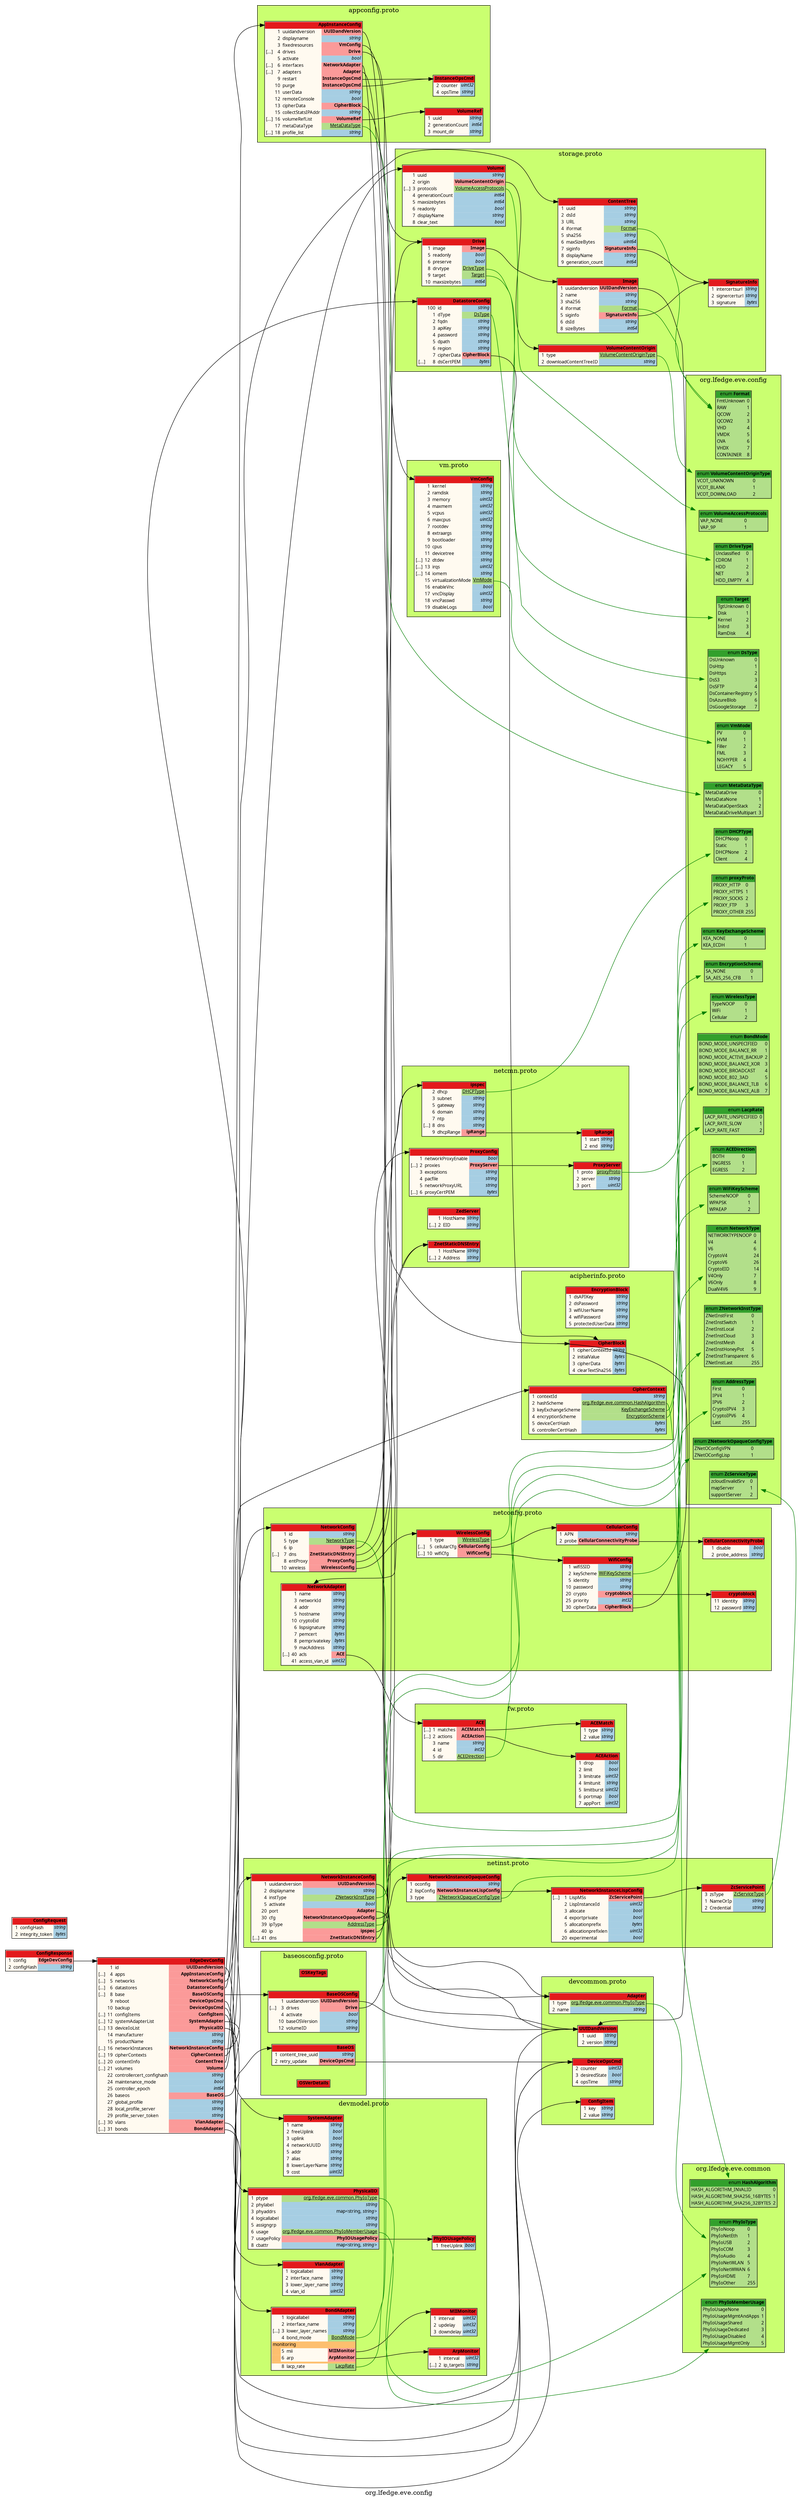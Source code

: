 /*
	do not edit:
	auto-generated by github.com/seamia/protodot
*/
digraph protodot {

	/* package:   org.lfedge.eve.config */
	/* source:    ./api/proto/config/devconfig.proto */
	/* selection:  */

	rankdir=LR;
	label="org.lfedge.eve.config";
	tooltip="org.lfedge.eve.config";
	bgcolor="transparent"

	node [
		shape=plaintext
		fontsize=10
		fontname="Ubuntu"
	];


	/* ------ nodes ------ */
	subgraph cluster_9c320612b589 {
		label = "storage.proto"
		tooltip = "config/storage.proto"
		style = filled;
		fillcolor = "#caff70";
		
		Node_Ja_124	[shape=plaintext tooltip="org.lfedge.eve.config.Volume" label=<<TABLE BORDER="1" CELLBORDER="0" CELLSPACING="0" BGCOLOR="#fffaf0"><TR><TD COLSPAN="4" PORT="header" BGCOLOR="#e31a1c" ALIGN="right"><b>Volume</b></TD></TR><TR><TD ALIGN="right"></TD><TD ALIGN="right">1</TD><TD ALIGN="left">uuid</TD><TD BGCOLOR="#a6cee3" PORT="pouuid" ALIGN="right" TITLE="string"><i>string</i></TD></TR><TR><TD ALIGN="right"></TD><TD ALIGN="right">2</TD><TD ALIGN="left">origin</TD><TD BGCOLOR="#fb9a99" PORT="poorigin" ALIGN="right"><b>VolumeContentOrigin</b></TD></TR><TR><TD ALIGN="right">[...]</TD><TD ALIGN="right">3</TD><TD ALIGN="left">protocols</TD><TD BGCOLOR="#b2df8a" PORT="poprotocols" ALIGN="right"><u>VolumeAccessProtocols</u></TD></TR><TR><TD ALIGN="right"></TD><TD ALIGN="right">4</TD><TD ALIGN="left">generationCount</TD><TD BGCOLOR="#a6cee3" PORT="pogenerationCount" ALIGN="right" TITLE="int64"><i>int64</i></TD></TR><TR><TD ALIGN="right"></TD><TD ALIGN="right">5</TD><TD ALIGN="left">maxsizebytes</TD><TD BGCOLOR="#a6cee3" PORT="pomaxsizebytes" ALIGN="right" TITLE="int64"><i>int64</i></TD></TR><TR><TD ALIGN="right"></TD><TD ALIGN="right">6</TD><TD ALIGN="left">readonly</TD><TD BGCOLOR="#a6cee3" PORT="poreadonly" ALIGN="right" TITLE="bool"><i>bool</i></TD></TR><TR><TD ALIGN="right"></TD><TD ALIGN="right">7</TD><TD ALIGN="left">displayName</TD><TD BGCOLOR="#a6cee3" PORT="podisplayName" ALIGN="right" TITLE="string"><i>string</i></TD></TR><TR><TD ALIGN="right"></TD><TD ALIGN="right">8</TD><TD ALIGN="left">clear_text</TD><TD BGCOLOR="#a6cee3" PORT="poclear_text" ALIGN="right" TITLE="bool"><i>bool</i></TD></TR></TABLE>>];
		Node_Ja_116	[shape=plaintext tooltip="org.lfedge.eve.config.Image" label=<<TABLE BORDER="1" CELLBORDER="0" CELLSPACING="0" BGCOLOR="#fffaf0"><TR><TD COLSPAN="4" PORT="header" BGCOLOR="#e31a1c" ALIGN="right"><b>Image</b></TD></TR><TR><TD ALIGN="right"></TD><TD ALIGN="right">1</TD><TD ALIGN="left">uuidandversion</TD><TD BGCOLOR="#fb9a99" PORT="pouuidandversion" ALIGN="right"><b>UUIDandVersion</b></TD></TR><TR><TD ALIGN="right"></TD><TD ALIGN="right">2</TD><TD ALIGN="left">name</TD><TD BGCOLOR="#a6cee3" PORT="poname" ALIGN="right" TITLE="string"><i>string</i></TD></TR><TR><TD ALIGN="right"></TD><TD ALIGN="right">3</TD><TD ALIGN="left">sha256</TD><TD BGCOLOR="#a6cee3" PORT="posha256" ALIGN="right" TITLE="string"><i>string</i></TD></TR><TR><TD ALIGN="right"></TD><TD ALIGN="right">4</TD><TD ALIGN="left">iformat</TD><TD BGCOLOR="#b2df8a" PORT="poiformat" ALIGN="right"><u>Format</u></TD></TR><TR><TD ALIGN="right"></TD><TD ALIGN="right">5</TD><TD ALIGN="left">siginfo</TD><TD BGCOLOR="#fb9a99" PORT="posiginfo" ALIGN="right"><b>SignatureInfo</b></TD></TR><TR><TD ALIGN="right"></TD><TD ALIGN="right">6</TD><TD ALIGN="left">dsId</TD><TD BGCOLOR="#a6cee3" PORT="podsId" ALIGN="right" TITLE="string"><i>string</i></TD></TR><TR><TD ALIGN="right"></TD><TD ALIGN="right">8</TD><TD ALIGN="left">sizeBytes</TD><TD BGCOLOR="#a6cee3" PORT="posizeBytes" ALIGN="right" TITLE="int64"><i>int64</i></TD></TR></TABLE>>];
		Node_Ja_120	[shape=plaintext tooltip="org.lfedge.eve.config.ContentTree" label=<<TABLE BORDER="1" CELLBORDER="0" CELLSPACING="0" BGCOLOR="#fffaf0"><TR><TD COLSPAN="4" PORT="header" BGCOLOR="#e31a1c" ALIGN="right"><b>ContentTree</b></TD></TR><TR><TD ALIGN="right"></TD><TD ALIGN="right">1</TD><TD ALIGN="left">uuid</TD><TD BGCOLOR="#a6cee3" PORT="pouuid" ALIGN="right" TITLE="string"><i>string</i></TD></TR><TR><TD ALIGN="right"></TD><TD ALIGN="right">2</TD><TD ALIGN="left">dsId</TD><TD BGCOLOR="#a6cee3" PORT="podsId" ALIGN="right" TITLE="string"><i>string</i></TD></TR><TR><TD ALIGN="right"></TD><TD ALIGN="right">3</TD><TD ALIGN="left">URL</TD><TD BGCOLOR="#a6cee3" PORT="poURL" ALIGN="right" TITLE="string"><i>string</i></TD></TR><TR><TD ALIGN="right"></TD><TD ALIGN="right">4</TD><TD ALIGN="left">iformat</TD><TD BGCOLOR="#b2df8a" PORT="poiformat" ALIGN="right"><u>Format</u></TD></TR><TR><TD ALIGN="right"></TD><TD ALIGN="right">5</TD><TD ALIGN="left">sha256</TD><TD BGCOLOR="#a6cee3" PORT="posha256" ALIGN="right" TITLE="string"><i>string</i></TD></TR><TR><TD ALIGN="right"></TD><TD ALIGN="right">6</TD><TD ALIGN="left">maxSizeBytes</TD><TD BGCOLOR="#a6cee3" PORT="pomaxSizeBytes" ALIGN="right" TITLE="uint64"><i>uint64</i></TD></TR><TR><TD ALIGN="right"></TD><TD ALIGN="right">7</TD><TD ALIGN="left">siginfo</TD><TD BGCOLOR="#fb9a99" PORT="posiginfo" ALIGN="right"><b>SignatureInfo</b></TD></TR><TR><TD ALIGN="right"></TD><TD ALIGN="right">8</TD><TD ALIGN="left">displayName</TD><TD BGCOLOR="#a6cee3" PORT="podisplayName" ALIGN="right" TITLE="string"><i>string</i></TD></TR><TR><TD ALIGN="right"></TD><TD ALIGN="right">9</TD><TD ALIGN="left">generation_count</TD><TD BGCOLOR="#a6cee3" PORT="pogeneration_count" ALIGN="right" TITLE="int64"><i>int64</i></TD></TR></TABLE>>];
		Node_Ja_119	[shape=plaintext tooltip="org.lfedge.eve.config.Drive" label=<<TABLE BORDER="1" CELLBORDER="0" CELLSPACING="0" BGCOLOR="#fffaf0"><TR><TD COLSPAN="4" PORT="header" BGCOLOR="#e31a1c" ALIGN="right"><b>Drive</b></TD></TR><TR><TD ALIGN="right"></TD><TD ALIGN="right">1</TD><TD ALIGN="left">image</TD><TD BGCOLOR="#fb9a99" PORT="poimage" ALIGN="right"><b>Image</b></TD></TR><TR><TD ALIGN="right"></TD><TD ALIGN="right">5</TD><TD ALIGN="left">readonly</TD><TD BGCOLOR="#a6cee3" PORT="poreadonly" ALIGN="right" TITLE="bool"><i>bool</i></TD></TR><TR><TD ALIGN="right"></TD><TD ALIGN="right">6</TD><TD ALIGN="left">preserve</TD><TD BGCOLOR="#a6cee3" PORT="popreserve" ALIGN="right" TITLE="bool"><i>bool</i></TD></TR><TR><TD ALIGN="right"></TD><TD ALIGN="right">8</TD><TD ALIGN="left">drvtype</TD><TD BGCOLOR="#b2df8a" PORT="podrvtype" ALIGN="right"><u>DriveType</u></TD></TR><TR><TD ALIGN="right"></TD><TD ALIGN="right">9</TD><TD ALIGN="left">target</TD><TD BGCOLOR="#b2df8a" PORT="potarget" ALIGN="right"><u>Target</u></TD></TR><TR><TD ALIGN="right"></TD><TD ALIGN="right">10</TD><TD ALIGN="left">maxsizebytes</TD><TD BGCOLOR="#a6cee3" PORT="pomaxsizebytes" ALIGN="right" TITLE="int64"><i>int64</i></TD></TR></TABLE>>];
		Node_Ja_114	[shape=plaintext tooltip="org.lfedge.eve.config.DatastoreConfig" label=<<TABLE BORDER="1" CELLBORDER="0" CELLSPACING="0" BGCOLOR="#fffaf0"><TR><TD COLSPAN="4" PORT="header" BGCOLOR="#e31a1c" ALIGN="right"><b>DatastoreConfig</b></TD></TR><TR><TD ALIGN="right"></TD><TD ALIGN="right">100</TD><TD ALIGN="left">id</TD><TD BGCOLOR="#a6cee3" PORT="poid" ALIGN="right" TITLE="string"><i>string</i></TD></TR><TR><TD ALIGN="right"></TD><TD ALIGN="right">1</TD><TD ALIGN="left">dType</TD><TD BGCOLOR="#b2df8a" PORT="podType" ALIGN="right"><u>DsType</u></TD></TR><TR><TD ALIGN="right"></TD><TD ALIGN="right">2</TD><TD ALIGN="left">fqdn</TD><TD BGCOLOR="#a6cee3" PORT="pofqdn" ALIGN="right" TITLE="string"><i>string</i></TD></TR><TR><TD ALIGN="right"></TD><TD ALIGN="right">3</TD><TD ALIGN="left">apiKey</TD><TD BGCOLOR="#a6cee3" PORT="poapiKey" ALIGN="right" TITLE="string"><i>string</i></TD></TR><TR><TD ALIGN="right"></TD><TD ALIGN="right">4</TD><TD ALIGN="left">password</TD><TD BGCOLOR="#a6cee3" PORT="popassword" ALIGN="right" TITLE="string"><i>string</i></TD></TR><TR><TD ALIGN="right"></TD><TD ALIGN="right">5</TD><TD ALIGN="left">dpath</TD><TD BGCOLOR="#a6cee3" PORT="podpath" ALIGN="right" TITLE="string"><i>string</i></TD></TR><TR><TD ALIGN="right"></TD><TD ALIGN="right">6</TD><TD ALIGN="left">region</TD><TD BGCOLOR="#a6cee3" PORT="poregion" ALIGN="right" TITLE="string"><i>string</i></TD></TR><TR><TD ALIGN="right"></TD><TD ALIGN="right">7</TD><TD ALIGN="left">cipherData</TD><TD BGCOLOR="#fb9a99" PORT="pocipherData" ALIGN="right"><b>CipherBlock</b></TD></TR><TR><TD ALIGN="right">[...]</TD><TD ALIGN="right">8</TD><TD ALIGN="left">dsCertPEM</TD><TD BGCOLOR="#a6cee3" PORT="podsCertPEM" ALIGN="right" TITLE="bytes"><i>bytes</i></TD></TR></TABLE>>];
		Node_Ja_112	[shape=plaintext tooltip="org.lfedge.eve.config.SignatureInfo" label=<<TABLE BORDER="1" CELLBORDER="0" CELLSPACING="0" BGCOLOR="#fffaf0"><TR><TD COLSPAN="4" PORT="header" BGCOLOR="#e31a1c" ALIGN="right"><b>SignatureInfo</b></TD></TR><TR><TD ALIGN="right"></TD><TD ALIGN="right">1</TD><TD ALIGN="left">intercertsurl</TD><TD BGCOLOR="#a6cee3" PORT="pointercertsurl" ALIGN="right" TITLE="string"><i>string</i></TD></TR><TR><TD ALIGN="right"></TD><TD ALIGN="right">2</TD><TD ALIGN="left">signercerturl</TD><TD BGCOLOR="#a6cee3" PORT="posignercerturl" ALIGN="right" TITLE="string"><i>string</i></TD></TR><TR><TD ALIGN="right"></TD><TD ALIGN="right">3</TD><TD ALIGN="left">signature</TD><TD BGCOLOR="#a6cee3" PORT="posignature" ALIGN="right" TITLE="bytes"><i>bytes</i></TD></TR></TABLE>>];
		Node_Ja_123	[shape=plaintext tooltip="org.lfedge.eve.config.VolumeContentOrigin" label=<<TABLE BORDER="1" CELLBORDER="0" CELLSPACING="0" BGCOLOR="#fffaf0"><TR><TD COLSPAN="4" PORT="header" BGCOLOR="#e31a1c" ALIGN="right"><b>VolumeContentOrigin</b></TD></TR><TR><TD ALIGN="right"></TD><TD ALIGN="right">1</TD><TD ALIGN="left">type</TD><TD BGCOLOR="#b2df8a" PORT="potype" ALIGN="right"><u>VolumeContentOriginType</u></TD></TR><TR><TD ALIGN="right"></TD><TD ALIGN="right">2</TD><TD ALIGN="left">downloadContentTreeID</TD><TD BGCOLOR="#a6cee3" PORT="podownloadContentTreeID" ALIGN="right" TITLE="string"><i>string</i></TD></TR></TABLE>>];
	}

	subgraph cluster_ed03ba9919d5 {
		label = "devcommon.proto"
		tooltip = "config/devcommon.proto"
		style = filled;
		fillcolor = "#caff70";
		
		Node_Ja_109	[shape=plaintext tooltip="org.lfedge.eve.config.DeviceOpsCmd" label=<<TABLE BORDER="1" CELLBORDER="0" CELLSPACING="0" BGCOLOR="#fffaf0"><TR><TD COLSPAN="4" PORT="header" BGCOLOR="#e31a1c" ALIGN="right"><b>DeviceOpsCmd</b></TD></TR><TR><TD ALIGN="right"></TD><TD ALIGN="right">2</TD><TD ALIGN="left">counter</TD><TD BGCOLOR="#a6cee3" PORT="pocounter" ALIGN="right" TITLE="uint32"><i>uint32</i></TD></TR><TR><TD ALIGN="right"></TD><TD ALIGN="right">3</TD><TD ALIGN="left">desiredState</TD><TD BGCOLOR="#a6cee3" PORT="podesiredState" ALIGN="right" TITLE="bool"><i>bool</i></TD></TR><TR><TD ALIGN="right"></TD><TD ALIGN="right">4</TD><TD ALIGN="left">opsTime</TD><TD BGCOLOR="#a6cee3" PORT="poopsTime" ALIGN="right" TITLE="string"><i>string</i></TD></TR></TABLE>>];
		Node_Ja_110	[shape=plaintext tooltip="org.lfedge.eve.config.ConfigItem" label=<<TABLE BORDER="1" CELLBORDER="0" CELLSPACING="0" BGCOLOR="#fffaf0"><TR><TD COLSPAN="4" PORT="header" BGCOLOR="#e31a1c" ALIGN="right"><b>ConfigItem</b></TD></TR><TR><TD ALIGN="right"></TD><TD ALIGN="right">1</TD><TD ALIGN="left">key</TD><TD BGCOLOR="#a6cee3" PORT="pokey" ALIGN="right" TITLE="string"><i>string</i></TD></TR><TR><TD ALIGN="right"></TD><TD ALIGN="right">2</TD><TD ALIGN="left">value</TD><TD BGCOLOR="#a6cee3" PORT="povalue" ALIGN="right" TITLE="string"><i>string</i></TD></TR></TABLE>>];
		Node_Ja_111	[shape=plaintext tooltip="org.lfedge.eve.config.Adapter" label=<<TABLE BORDER="1" CELLBORDER="0" CELLSPACING="0" BGCOLOR="#fffaf0"><TR><TD COLSPAN="4" PORT="header" BGCOLOR="#e31a1c" ALIGN="right"><b>Adapter</b></TD></TR><TR><TD ALIGN="right"></TD><TD ALIGN="right">1</TD><TD ALIGN="left">type</TD><TD BGCOLOR="#b2df8a" PORT="potype" ALIGN="right"><u>org.lfedge.eve.common.PhyIoType</u></TD></TR><TR><TD ALIGN="right"></TD><TD ALIGN="right">2</TD><TD ALIGN="left">name</TD><TD BGCOLOR="#a6cee3" PORT="poname" ALIGN="right" TITLE="string"><i>string</i></TD></TR></TABLE>>];
		Node_Ja_108	[shape=plaintext tooltip="org.lfedge.eve.config.UUIDandVersion" label=<<TABLE BORDER="1" CELLBORDER="0" CELLSPACING="0" BGCOLOR="#fffaf0"><TR><TD COLSPAN="4" PORT="header" BGCOLOR="#e31a1c" ALIGN="right"><b>UUIDandVersion</b></TD></TR><TR><TD ALIGN="right"></TD><TD ALIGN="right">1</TD><TD ALIGN="left">uuid</TD><TD BGCOLOR="#a6cee3" PORT="pouuid" ALIGN="right" TITLE="string"><i>string</i></TD></TR><TR><TD ALIGN="right"></TD><TD ALIGN="right">2</TD><TD ALIGN="left">version</TD><TD BGCOLOR="#a6cee3" PORT="poversion" ALIGN="right" TITLE="string"><i>string</i></TD></TR></TABLE>>];
	}

	subgraph cluster_26474ec47924 {
		label = "fw.proto"
		tooltip = "config/fw.proto"
		style = filled;
		fillcolor = "#caff70";
		
		Node_Ja_130	[shape=plaintext tooltip="org.lfedge.eve.config.ACE" label=<<TABLE BORDER="1" CELLBORDER="0" CELLSPACING="0" BGCOLOR="#fffaf0"><TR><TD COLSPAN="4" PORT="header" BGCOLOR="#e31a1c" ALIGN="right"><b>ACE</b></TD></TR><TR><TD ALIGN="right">[...]</TD><TD ALIGN="right">1</TD><TD ALIGN="left">matches</TD><TD BGCOLOR="#fb9a99" PORT="pomatches" ALIGN="right"><b>ACEMatch</b></TD></TR><TR><TD ALIGN="right">[...]</TD><TD ALIGN="right">2</TD><TD ALIGN="left">actions</TD><TD BGCOLOR="#fb9a99" PORT="poactions" ALIGN="right"><b>ACEAction</b></TD></TR><TR><TD ALIGN="right"></TD><TD ALIGN="right">3</TD><TD ALIGN="left">name</TD><TD BGCOLOR="#a6cee3" PORT="poname" ALIGN="right" TITLE="string"><i>string</i></TD></TR><TR><TD ALIGN="right"></TD><TD ALIGN="right">4</TD><TD ALIGN="left">id</TD><TD BGCOLOR="#a6cee3" PORT="poid" ALIGN="right" TITLE="int32"><i>int32</i></TD></TR><TR><TD ALIGN="right"></TD><TD ALIGN="right">5</TD><TD ALIGN="left">dir</TD><TD BGCOLOR="#b2df8a" PORT="podir" ALIGN="right"><u>ACEDirection</u></TD></TR></TABLE>>];
		Node_Ja_127	[shape=plaintext tooltip="org.lfedge.eve.config.ACEMatch" label=<<TABLE BORDER="1" CELLBORDER="0" CELLSPACING="0" BGCOLOR="#fffaf0"><TR><TD COLSPAN="4" PORT="header" BGCOLOR="#e31a1c" ALIGN="right"><b>ACEMatch</b></TD></TR><TR><TD ALIGN="right"></TD><TD ALIGN="right">1</TD><TD ALIGN="left">type</TD><TD BGCOLOR="#a6cee3" PORT="potype" ALIGN="right" TITLE="string"><i>string</i></TD></TR><TR><TD ALIGN="right"></TD><TD ALIGN="right">2</TD><TD ALIGN="left">value</TD><TD BGCOLOR="#a6cee3" PORT="povalue" ALIGN="right" TITLE="string"><i>string</i></TD></TR></TABLE>>];
		Node_Ja_128	[shape=plaintext tooltip="org.lfedge.eve.config.ACEAction" label=<<TABLE BORDER="1" CELLBORDER="0" CELLSPACING="0" BGCOLOR="#fffaf0"><TR><TD COLSPAN="4" PORT="header" BGCOLOR="#e31a1c" ALIGN="right"><b>ACEAction</b></TD></TR><TR><TD ALIGN="right"></TD><TD ALIGN="right">1</TD><TD ALIGN="left">drop</TD><TD BGCOLOR="#a6cee3" PORT="podrop" ALIGN="right" TITLE="bool"><i>bool</i></TD></TR><TR><TD ALIGN="right"></TD><TD ALIGN="right">2</TD><TD ALIGN="left">limit</TD><TD BGCOLOR="#a6cee3" PORT="polimit" ALIGN="right" TITLE="bool"><i>bool</i></TD></TR><TR><TD ALIGN="right"></TD><TD ALIGN="right">3</TD><TD ALIGN="left">limitrate</TD><TD BGCOLOR="#a6cee3" PORT="polimitrate" ALIGN="right" TITLE="uint32"><i>uint32</i></TD></TR><TR><TD ALIGN="right"></TD><TD ALIGN="right">4</TD><TD ALIGN="left">limitunit</TD><TD BGCOLOR="#a6cee3" PORT="polimitunit" ALIGN="right" TITLE="string"><i>string</i></TD></TR><TR><TD ALIGN="right"></TD><TD ALIGN="right">5</TD><TD ALIGN="left">limitburst</TD><TD BGCOLOR="#a6cee3" PORT="polimitburst" ALIGN="right" TITLE="uint32"><i>uint32</i></TD></TR><TR><TD ALIGN="right"></TD><TD ALIGN="right">6</TD><TD ALIGN="left">portmap</TD><TD BGCOLOR="#a6cee3" PORT="poportmap" ALIGN="right" TITLE="bool"><i>bool</i></TD></TR><TR><TD ALIGN="right"></TD><TD ALIGN="right">7</TD><TD ALIGN="left">appPort</TD><TD BGCOLOR="#a6cee3" PORT="poappPort" ALIGN="right" TITLE="uint32"><i>uint32</i></TD></TR></TABLE>>];
	}

	subgraph cluster_c375b14772c0 {
		label = "vm.proto"
		tooltip = "config/vm.proto"
		style = filled;
		fillcolor = "#caff70";
		
		Node_Ja_126	[shape=plaintext tooltip="org.lfedge.eve.config.VmConfig" label=<<TABLE BORDER="1" CELLBORDER="0" CELLSPACING="0" BGCOLOR="#fffaf0"><TR><TD COLSPAN="4" PORT="header" BGCOLOR="#e31a1c" ALIGN="right"><b>VmConfig</b></TD></TR><TR><TD ALIGN="right"></TD><TD ALIGN="right">1</TD><TD ALIGN="left">kernel</TD><TD BGCOLOR="#a6cee3" PORT="pokernel" ALIGN="right" TITLE="string"><i>string</i></TD></TR><TR><TD ALIGN="right"></TD><TD ALIGN="right">2</TD><TD ALIGN="left">ramdisk</TD><TD BGCOLOR="#a6cee3" PORT="poramdisk" ALIGN="right" TITLE="string"><i>string</i></TD></TR><TR><TD ALIGN="right"></TD><TD ALIGN="right">3</TD><TD ALIGN="left">memory</TD><TD BGCOLOR="#a6cee3" PORT="pomemory" ALIGN="right" TITLE="uint32"><i>uint32</i></TD></TR><TR><TD ALIGN="right"></TD><TD ALIGN="right">4</TD><TD ALIGN="left">maxmem</TD><TD BGCOLOR="#a6cee3" PORT="pomaxmem" ALIGN="right" TITLE="uint32"><i>uint32</i></TD></TR><TR><TD ALIGN="right"></TD><TD ALIGN="right">5</TD><TD ALIGN="left">vcpus</TD><TD BGCOLOR="#a6cee3" PORT="povcpus" ALIGN="right" TITLE="uint32"><i>uint32</i></TD></TR><TR><TD ALIGN="right"></TD><TD ALIGN="right">6</TD><TD ALIGN="left">maxcpus</TD><TD BGCOLOR="#a6cee3" PORT="pomaxcpus" ALIGN="right" TITLE="uint32"><i>uint32</i></TD></TR><TR><TD ALIGN="right"></TD><TD ALIGN="right">7</TD><TD ALIGN="left">rootdev</TD><TD BGCOLOR="#a6cee3" PORT="porootdev" ALIGN="right" TITLE="string"><i>string</i></TD></TR><TR><TD ALIGN="right"></TD><TD ALIGN="right">8</TD><TD ALIGN="left">extraargs</TD><TD BGCOLOR="#a6cee3" PORT="poextraargs" ALIGN="right" TITLE="string"><i>string</i></TD></TR><TR><TD ALIGN="right"></TD><TD ALIGN="right">9</TD><TD ALIGN="left">bootloader</TD><TD BGCOLOR="#a6cee3" PORT="pobootloader" ALIGN="right" TITLE="string"><i>string</i></TD></TR><TR><TD ALIGN="right"></TD><TD ALIGN="right">10</TD><TD ALIGN="left">cpus</TD><TD BGCOLOR="#a6cee3" PORT="pocpus" ALIGN="right" TITLE="string"><i>string</i></TD></TR><TR><TD ALIGN="right"></TD><TD ALIGN="right">11</TD><TD ALIGN="left">devicetree</TD><TD BGCOLOR="#a6cee3" PORT="podevicetree" ALIGN="right" TITLE="string"><i>string</i></TD></TR><TR><TD ALIGN="right">[...]</TD><TD ALIGN="right">12</TD><TD ALIGN="left">dtdev</TD><TD BGCOLOR="#a6cee3" PORT="podtdev" ALIGN="right" TITLE="string"><i>string</i></TD></TR><TR><TD ALIGN="right">[...]</TD><TD ALIGN="right">13</TD><TD ALIGN="left">irqs</TD><TD BGCOLOR="#a6cee3" PORT="poirqs" ALIGN="right" TITLE="uint32"><i>uint32</i></TD></TR><TR><TD ALIGN="right">[...]</TD><TD ALIGN="right">14</TD><TD ALIGN="left">iomem</TD><TD BGCOLOR="#a6cee3" PORT="poiomem" ALIGN="right" TITLE="string"><i>string</i></TD></TR><TR><TD ALIGN="right"></TD><TD ALIGN="right">15</TD><TD ALIGN="left">virtualizationMode</TD><TD BGCOLOR="#b2df8a" PORT="povirtualizationMode" ALIGN="right"><u>VmMode</u></TD></TR><TR><TD ALIGN="right"></TD><TD ALIGN="right">16</TD><TD ALIGN="left">enableVnc</TD><TD BGCOLOR="#a6cee3" PORT="poenableVnc" ALIGN="right" TITLE="bool"><i>bool</i></TD></TR><TR><TD ALIGN="right"></TD><TD ALIGN="right">17</TD><TD ALIGN="left">vncDisplay</TD><TD BGCOLOR="#a6cee3" PORT="povncDisplay" ALIGN="right" TITLE="uint32"><i>uint32</i></TD></TR><TR><TD ALIGN="right"></TD><TD ALIGN="right">18</TD><TD ALIGN="left">vncPasswd</TD><TD BGCOLOR="#a6cee3" PORT="povncPasswd" ALIGN="right" TITLE="string"><i>string</i></TD></TR><TR><TD ALIGN="right"></TD><TD ALIGN="right">19</TD><TD ALIGN="left">disableLogs</TD><TD BGCOLOR="#a6cee3" PORT="podisableLogs" ALIGN="right" TITLE="bool"><i>bool</i></TD></TR></TABLE>>];
	}

	subgraph cluster_0eca8c4caf24 {
		label = "org.lfedge.eve.config"
		tooltip = "org.lfedge.eve.config"
		style = filled;
		fillcolor = "#caff70";
		
		Node_Ja_162	[shape=plaintext tooltip="LacpRate" label=<<TABLE BORDER="1" CELLBORDER="0" CELLSPACING="0" BGCOLOR="#b2df8a"><TR><TD COLSPAN="2" PORT="header" BGCOLOR="#33a02c" ALIGN="right">enum <b>LacpRate</b></TD></TR><TR><TD BGCOLOR="#b2df8a" ALIGN="left">LACP_RATE_UNSPECIFIED</TD><TD BGCOLOR="#b2df8a" ALIGN="left">0</TD></TR><TR><TD BGCOLOR="#b2df8a" ALIGN="left">LACP_RATE_SLOW</TD><TD BGCOLOR="#b2df8a" ALIGN="left">1</TD></TR><TR><TD BGCOLOR="#b2df8a" ALIGN="left">LACP_RATE_FAST</TD><TD BGCOLOR="#b2df8a" ALIGN="left">2</TD></TR></TABLE>>];
		Node_Ja_117	[shape=plaintext tooltip="Target" label=<<TABLE BORDER="1" CELLBORDER="0" CELLSPACING="0" BGCOLOR="#b2df8a"><TR><TD COLSPAN="2" PORT="header" BGCOLOR="#33a02c" ALIGN="right">enum <b>Target</b></TD></TR><TR><TD BGCOLOR="#b2df8a" ALIGN="left">TgtUnknown</TD><TD BGCOLOR="#b2df8a" ALIGN="left">0</TD></TR><TR><TD BGCOLOR="#b2df8a" ALIGN="left">Disk</TD><TD BGCOLOR="#b2df8a" ALIGN="left">1</TD></TR><TR><TD BGCOLOR="#b2df8a" ALIGN="left">Kernel</TD><TD BGCOLOR="#b2df8a" ALIGN="left">2</TD></TR><TR><TD BGCOLOR="#b2df8a" ALIGN="left">Initrd</TD><TD BGCOLOR="#b2df8a" ALIGN="left">3</TD></TR><TR><TD BGCOLOR="#b2df8a" ALIGN="left">RamDisk</TD><TD BGCOLOR="#b2df8a" ALIGN="left">4</TD></TR></TABLE>>];
		Node_Ja_137	[shape=plaintext tooltip="DHCPType" label=<<TABLE BORDER="1" CELLBORDER="0" CELLSPACING="0" BGCOLOR="#b2df8a"><TR><TD COLSPAN="2" PORT="header" BGCOLOR="#33a02c" ALIGN="right">enum <b>DHCPType</b></TD></TR><TR><TD BGCOLOR="#b2df8a" ALIGN="left">DHCPNoop</TD><TD BGCOLOR="#b2df8a" ALIGN="left">0</TD></TR><TR><TD BGCOLOR="#b2df8a" ALIGN="left">Static</TD><TD BGCOLOR="#b2df8a" ALIGN="left">1</TD></TR><TR><TD BGCOLOR="#b2df8a" ALIGN="left">DHCPNone</TD><TD BGCOLOR="#b2df8a" ALIGN="left">2</TD></TR><TR><TD BGCOLOR="#b2df8a" ALIGN="left">Client</TD><TD BGCOLOR="#b2df8a" ALIGN="left">4</TD></TR></TABLE>>];
		Node_Ja_150	[shape=plaintext tooltip="MetaDataType" label=<<TABLE BORDER="1" CELLBORDER="0" CELLSPACING="0" BGCOLOR="#b2df8a"><TR><TD COLSPAN="2" PORT="header" BGCOLOR="#33a02c" ALIGN="right">enum <b>MetaDataType</b></TD></TR><TR><TD BGCOLOR="#b2df8a" ALIGN="left">MetaDataDrive</TD><TD BGCOLOR="#b2df8a" ALIGN="left">0</TD></TR><TR><TD BGCOLOR="#b2df8a" ALIGN="left">MetaDataNone</TD><TD BGCOLOR="#b2df8a" ALIGN="left">1</TD></TR><TR><TD BGCOLOR="#b2df8a" ALIGN="left">MetaDataOpenStack</TD><TD BGCOLOR="#b2df8a" ALIGN="left">2</TD></TR><TR><TD BGCOLOR="#b2df8a" ALIGN="left">MetaDataDriveMultipart</TD><TD BGCOLOR="#b2df8a" ALIGN="left">3</TD></TR></TABLE>>];
		Node_Ja_170	[shape=plaintext tooltip="ZcServiceType" label=<<TABLE BORDER="1" CELLBORDER="0" CELLSPACING="0" BGCOLOR="#b2df8a"><TR><TD COLSPAN="2" PORT="header" BGCOLOR="#33a02c" ALIGN="right">enum <b>ZcServiceType</b></TD></TR><TR><TD BGCOLOR="#b2df8a" ALIGN="left">zcloudInvalidSrv</TD><TD BGCOLOR="#b2df8a" ALIGN="left">0</TD></TR><TR><TD BGCOLOR="#b2df8a" ALIGN="left">mapServer</TD><TD BGCOLOR="#b2df8a" ALIGN="left">1</TD></TR><TR><TD BGCOLOR="#b2df8a" ALIGN="left">supportServer</TD><TD BGCOLOR="#b2df8a" ALIGN="left">2</TD></TR></TABLE>>];
		Node_Ja_118	[shape=plaintext tooltip="DriveType" label=<<TABLE BORDER="1" CELLBORDER="0" CELLSPACING="0" BGCOLOR="#b2df8a"><TR><TD COLSPAN="2" PORT="header" BGCOLOR="#33a02c" ALIGN="right">enum <b>DriveType</b></TD></TR><TR><TD BGCOLOR="#b2df8a" ALIGN="left">Unclassified</TD><TD BGCOLOR="#b2df8a" ALIGN="left">0</TD></TR><TR><TD BGCOLOR="#b2df8a" ALIGN="left">CDROM</TD><TD BGCOLOR="#b2df8a" ALIGN="left">1</TD></TR><TR><TD BGCOLOR="#b2df8a" ALIGN="left">HDD</TD><TD BGCOLOR="#b2df8a" ALIGN="left">2</TD></TR><TR><TD BGCOLOR="#b2df8a" ALIGN="left">NET</TD><TD BGCOLOR="#b2df8a" ALIGN="left">3</TD></TR><TR><TD BGCOLOR="#b2df8a" ALIGN="left">HDD_EMPTY</TD><TD BGCOLOR="#b2df8a" ALIGN="left">4</TD></TR></TABLE>>];
		Node_Ja_166	[shape=plaintext tooltip="ZNetworkInstType" label=<<TABLE BORDER="1" CELLBORDER="0" CELLSPACING="0" BGCOLOR="#b2df8a"><TR><TD COLSPAN="2" PORT="header" BGCOLOR="#33a02c" ALIGN="right">enum <b>ZNetworkInstType</b></TD></TR><TR><TD BGCOLOR="#b2df8a" ALIGN="left">ZNetInstFirst</TD><TD BGCOLOR="#b2df8a" ALIGN="left">0</TD></TR><TR><TD BGCOLOR="#b2df8a" ALIGN="left">ZnetInstSwitch</TD><TD BGCOLOR="#b2df8a" ALIGN="left">1</TD></TR><TR><TD BGCOLOR="#b2df8a" ALIGN="left">ZnetInstLocal</TD><TD BGCOLOR="#b2df8a" ALIGN="left">2</TD></TR><TR><TD BGCOLOR="#b2df8a" ALIGN="left">ZnetInstCloud</TD><TD BGCOLOR="#b2df8a" ALIGN="left">3</TD></TR><TR><TD BGCOLOR="#b2df8a" ALIGN="left">ZnetInstMesh</TD><TD BGCOLOR="#b2df8a" ALIGN="left">4</TD></TR><TR><TD BGCOLOR="#b2df8a" ALIGN="left">ZnetInstHoneyPot</TD><TD BGCOLOR="#b2df8a" ALIGN="left">5</TD></TR><TR><TD BGCOLOR="#b2df8a" ALIGN="left">ZnetInstTransparent</TD><TD BGCOLOR="#b2df8a" ALIGN="left">6</TD></TR><TR><TD BGCOLOR="#b2df8a" ALIGN="left">ZNetInstLast</TD><TD BGCOLOR="#b2df8a" ALIGN="left">255</TD></TR></TABLE>>];
		Node_Ja_168	[shape=plaintext tooltip="ZNetworkOpaqueConfigType" label=<<TABLE BORDER="1" CELLBORDER="0" CELLSPACING="0" BGCOLOR="#b2df8a"><TR><TD COLSPAN="2" PORT="header" BGCOLOR="#33a02c" ALIGN="right">enum <b>ZNetworkOpaqueConfigType</b></TD></TR><TR><TD BGCOLOR="#b2df8a" ALIGN="left">ZNetOConfigVPN</TD><TD BGCOLOR="#b2df8a" ALIGN="left">0</TD></TR><TR><TD BGCOLOR="#b2df8a" ALIGN="left">ZNetOConfigLisp</TD><TD BGCOLOR="#b2df8a" ALIGN="left">1</TD></TR></TABLE>>];
		Node_Ja_122	[shape=plaintext tooltip="VolumeContentOriginType" label=<<TABLE BORDER="1" CELLBORDER="0" CELLSPACING="0" BGCOLOR="#b2df8a"><TR><TD COLSPAN="2" PORT="header" BGCOLOR="#33a02c" ALIGN="right">enum <b>VolumeContentOriginType</b></TD></TR><TR><TD BGCOLOR="#b2df8a" ALIGN="left">VCOT_UNKNOWN</TD><TD BGCOLOR="#b2df8a" ALIGN="left">0</TD></TR><TR><TD BGCOLOR="#b2df8a" ALIGN="left">VCOT_BLANK</TD><TD BGCOLOR="#b2df8a" ALIGN="left">1</TD></TR><TR><TD BGCOLOR="#b2df8a" ALIGN="left">VCOT_DOWNLOAD</TD><TD BGCOLOR="#b2df8a" ALIGN="left">2</TD></TR></TABLE>>];
		Node_Ja_125	[shape=plaintext tooltip="VmMode" label=<<TABLE BORDER="1" CELLBORDER="0" CELLSPACING="0" BGCOLOR="#b2df8a"><TR><TD COLSPAN="2" PORT="header" BGCOLOR="#33a02c" ALIGN="right">enum <b>VmMode</b></TD></TR><TR><TD BGCOLOR="#b2df8a" ALIGN="left">PV</TD><TD BGCOLOR="#b2df8a" ALIGN="left">0</TD></TR><TR><TD BGCOLOR="#b2df8a" ALIGN="left">HVM</TD><TD BGCOLOR="#b2df8a" ALIGN="left">1</TD></TR><TR><TD BGCOLOR="#b2df8a" ALIGN="left">Filler</TD><TD BGCOLOR="#b2df8a" ALIGN="left">2</TD></TR><TR><TD BGCOLOR="#b2df8a" ALIGN="left">FML</TD><TD BGCOLOR="#b2df8a" ALIGN="left">3</TD></TR><TR><TD BGCOLOR="#b2df8a" ALIGN="left">NOHYPER</TD><TD BGCOLOR="#b2df8a" ALIGN="left">4</TD></TR><TR><TD BGCOLOR="#b2df8a" ALIGN="left">LEGACY</TD><TD BGCOLOR="#b2df8a" ALIGN="left">5</TD></TR></TABLE>>];
		Node_Ja_139	[shape=plaintext tooltip="NetworkType" label=<<TABLE BORDER="1" CELLBORDER="0" CELLSPACING="0" BGCOLOR="#b2df8a"><TR><TD COLSPAN="2" PORT="header" BGCOLOR="#33a02c" ALIGN="right">enum <b>NetworkType</b></TD></TR><TR><TD BGCOLOR="#b2df8a" ALIGN="left">NETWORKTYPENOOP</TD><TD BGCOLOR="#b2df8a" ALIGN="left">0</TD></TR><TR><TD BGCOLOR="#b2df8a" ALIGN="left">V4</TD><TD BGCOLOR="#b2df8a" ALIGN="left">4</TD></TR><TR><TD BGCOLOR="#b2df8a" ALIGN="left">V6</TD><TD BGCOLOR="#b2df8a" ALIGN="left">6</TD></TR><TR><TD BGCOLOR="#b2df8a" ALIGN="left">CryptoV4</TD><TD BGCOLOR="#b2df8a" ALIGN="left">24</TD></TR><TR><TD BGCOLOR="#b2df8a" ALIGN="left">CryptoV6</TD><TD BGCOLOR="#b2df8a" ALIGN="left">26</TD></TR><TR><TD BGCOLOR="#b2df8a" ALIGN="left">CryptoEID</TD><TD BGCOLOR="#b2df8a" ALIGN="left">14</TD></TR><TR><TD BGCOLOR="#b2df8a" ALIGN="left">V4Only</TD><TD BGCOLOR="#b2df8a" ALIGN="left">7</TD></TR><TR><TD BGCOLOR="#b2df8a" ALIGN="left">V6Only</TD><TD BGCOLOR="#b2df8a" ALIGN="left">8</TD></TR><TR><TD BGCOLOR="#b2df8a" ALIGN="left">DualV4V6</TD><TD BGCOLOR="#b2df8a" ALIGN="left">9</TD></TR></TABLE>>];
		Node_Ja_140	[shape=plaintext tooltip="WirelessType" label=<<TABLE BORDER="1" CELLBORDER="0" CELLSPACING="0" BGCOLOR="#b2df8a"><TR><TD COLSPAN="2" PORT="header" BGCOLOR="#33a02c" ALIGN="right">enum <b>WirelessType</b></TD></TR><TR><TD BGCOLOR="#b2df8a" ALIGN="left">TypeNOOP</TD><TD BGCOLOR="#b2df8a" ALIGN="left">0</TD></TR><TR><TD BGCOLOR="#b2df8a" ALIGN="left">WiFi</TD><TD BGCOLOR="#b2df8a" ALIGN="left">1</TD></TR><TR><TD BGCOLOR="#b2df8a" ALIGN="left">Cellular</TD><TD BGCOLOR="#b2df8a" ALIGN="left">2</TD></TR></TABLE>>];
		Node_Ja_167	[shape=plaintext tooltip="AddressType" label=<<TABLE BORDER="1" CELLBORDER="0" CELLSPACING="0" BGCOLOR="#b2df8a"><TR><TD COLSPAN="2" PORT="header" BGCOLOR="#33a02c" ALIGN="right">enum <b>AddressType</b></TD></TR><TR><TD BGCOLOR="#b2df8a" ALIGN="left">First</TD><TD BGCOLOR="#b2df8a" ALIGN="left">0</TD></TR><TR><TD BGCOLOR="#b2df8a" ALIGN="left">IPV4</TD><TD BGCOLOR="#b2df8a" ALIGN="left">1</TD></TR><TR><TD BGCOLOR="#b2df8a" ALIGN="left">IPV6</TD><TD BGCOLOR="#b2df8a" ALIGN="left">2</TD></TR><TR><TD BGCOLOR="#b2df8a" ALIGN="left">CryptoIPV4</TD><TD BGCOLOR="#b2df8a" ALIGN="left">3</TD></TR><TR><TD BGCOLOR="#b2df8a" ALIGN="left">CryptoIPV6</TD><TD BGCOLOR="#b2df8a" ALIGN="left">4</TD></TR><TR><TD BGCOLOR="#b2df8a" ALIGN="left">Last</TD><TD BGCOLOR="#b2df8a" ALIGN="left">255</TD></TR></TABLE>>];
		Node_Ja_113	[shape=plaintext tooltip="DsType" label=<<TABLE BORDER="1" CELLBORDER="0" CELLSPACING="0" BGCOLOR="#b2df8a"><TR><TD COLSPAN="2" PORT="header" BGCOLOR="#33a02c" ALIGN="right">enum <b>DsType</b></TD></TR><TR><TD BGCOLOR="#b2df8a" ALIGN="left">DsUnknown</TD><TD BGCOLOR="#b2df8a" ALIGN="left">0</TD></TR><TR><TD BGCOLOR="#b2df8a" ALIGN="left">DsHttp</TD><TD BGCOLOR="#b2df8a" ALIGN="left">1</TD></TR><TR><TD BGCOLOR="#b2df8a" ALIGN="left">DsHttps</TD><TD BGCOLOR="#b2df8a" ALIGN="left">2</TD></TR><TR><TD BGCOLOR="#b2df8a" ALIGN="left">DsS3</TD><TD BGCOLOR="#b2df8a" ALIGN="left">3</TD></TR><TR><TD BGCOLOR="#b2df8a" ALIGN="left">DsSFTP</TD><TD BGCOLOR="#b2df8a" ALIGN="left">4</TD></TR><TR><TD BGCOLOR="#b2df8a" ALIGN="left">DsContainerRegistry</TD><TD BGCOLOR="#b2df8a" ALIGN="left">5</TD></TR><TR><TD BGCOLOR="#b2df8a" ALIGN="left">DsAzureBlob</TD><TD BGCOLOR="#b2df8a" ALIGN="left">6</TD></TR><TR><TD BGCOLOR="#b2df8a" ALIGN="left">DsGoogleStorage</TD><TD BGCOLOR="#b2df8a" ALIGN="left">7</TD></TR></TABLE>>];
		Node_Ja_132	[shape=plaintext tooltip="proxyProto" label=<<TABLE BORDER="1" CELLBORDER="0" CELLSPACING="0" BGCOLOR="#b2df8a"><TR><TD COLSPAN="2" PORT="header" BGCOLOR="#33a02c" ALIGN="right">enum <b>proxyProto</b></TD></TR><TR><TD BGCOLOR="#b2df8a" ALIGN="left">PROXY_HTTP</TD><TD BGCOLOR="#b2df8a" ALIGN="left">0</TD></TR><TR><TD BGCOLOR="#b2df8a" ALIGN="left">PROXY_HTTPS</TD><TD BGCOLOR="#b2df8a" ALIGN="left">1</TD></TR><TR><TD BGCOLOR="#b2df8a" ALIGN="left">PROXY_SOCKS</TD><TD BGCOLOR="#b2df8a" ALIGN="left">2</TD></TR><TR><TD BGCOLOR="#b2df8a" ALIGN="left">PROXY_FTP</TD><TD BGCOLOR="#b2df8a" ALIGN="left">3</TD></TR><TR><TD BGCOLOR="#b2df8a" ALIGN="left">PROXY_OTHER</TD><TD BGCOLOR="#b2df8a" ALIGN="left">255</TD></TR></TABLE>>];
		Node_Ja_101	[shape=plaintext tooltip="KeyExchangeScheme" label=<<TABLE BORDER="1" CELLBORDER="0" CELLSPACING="0" BGCOLOR="#b2df8a"><TR><TD COLSPAN="2" PORT="header" BGCOLOR="#33a02c" ALIGN="right">enum <b>KeyExchangeScheme</b></TD></TR><TR><TD BGCOLOR="#b2df8a" ALIGN="left">KEA_NONE</TD><TD BGCOLOR="#b2df8a" ALIGN="left">0</TD></TR><TR><TD BGCOLOR="#b2df8a" ALIGN="left">KEA_ECDH</TD><TD BGCOLOR="#b2df8a" ALIGN="left">1</TD></TR></TABLE>>];
		Node_Ja_129	[shape=plaintext tooltip="ACEDirection" label=<<TABLE BORDER="1" CELLBORDER="0" CELLSPACING="0" BGCOLOR="#b2df8a"><TR><TD COLSPAN="2" PORT="header" BGCOLOR="#33a02c" ALIGN="right">enum <b>ACEDirection</b></TD></TR><TR><TD BGCOLOR="#b2df8a" ALIGN="left">BOTH</TD><TD BGCOLOR="#b2df8a" ALIGN="left">0</TD></TR><TR><TD BGCOLOR="#b2df8a" ALIGN="left">INGRESS</TD><TD BGCOLOR="#b2df8a" ALIGN="left">1</TD></TR><TR><TD BGCOLOR="#b2df8a" ALIGN="left">EGRESS</TD><TD BGCOLOR="#b2df8a" ALIGN="left">2</TD></TR></TABLE>>];
		Node_Ja_115	[shape=plaintext tooltip="Format" label=<<TABLE BORDER="1" CELLBORDER="0" CELLSPACING="0" BGCOLOR="#b2df8a"><TR><TD COLSPAN="2" PORT="header" BGCOLOR="#33a02c" ALIGN="right">enum <b>Format</b></TD></TR><TR><TD BGCOLOR="#b2df8a" ALIGN="left">FmtUnknown</TD><TD BGCOLOR="#b2df8a" ALIGN="left">0</TD></TR><TR><TD BGCOLOR="#b2df8a" ALIGN="left">RAW</TD><TD BGCOLOR="#b2df8a" ALIGN="left">1</TD></TR><TR><TD BGCOLOR="#b2df8a" ALIGN="left">QCOW</TD><TD BGCOLOR="#b2df8a" ALIGN="left">2</TD></TR><TR><TD BGCOLOR="#b2df8a" ALIGN="left">QCOW2</TD><TD BGCOLOR="#b2df8a" ALIGN="left">3</TD></TR><TR><TD BGCOLOR="#b2df8a" ALIGN="left">VHD</TD><TD BGCOLOR="#b2df8a" ALIGN="left">4</TD></TR><TR><TD BGCOLOR="#b2df8a" ALIGN="left">VMDK</TD><TD BGCOLOR="#b2df8a" ALIGN="left">5</TD></TR><TR><TD BGCOLOR="#b2df8a" ALIGN="left">OVA</TD><TD BGCOLOR="#b2df8a" ALIGN="left">6</TD></TR><TR><TD BGCOLOR="#b2df8a" ALIGN="left">VHDX</TD><TD BGCOLOR="#b2df8a" ALIGN="left">7</TD></TR><TR><TD BGCOLOR="#b2df8a" ALIGN="left">CONTAINER</TD><TD BGCOLOR="#b2df8a" ALIGN="left">8</TD></TR></TABLE>>];
		Node_Ja_161	[shape=plaintext tooltip="BondMode" label=<<TABLE BORDER="1" CELLBORDER="0" CELLSPACING="0" BGCOLOR="#b2df8a"><TR><TD COLSPAN="2" PORT="header" BGCOLOR="#33a02c" ALIGN="right">enum <b>BondMode</b></TD></TR><TR><TD BGCOLOR="#b2df8a" ALIGN="left">BOND_MODE_UNSPECIFIED</TD><TD BGCOLOR="#b2df8a" ALIGN="left">0</TD></TR><TR><TD BGCOLOR="#b2df8a" ALIGN="left">BOND_MODE_BALANCE_RR</TD><TD BGCOLOR="#b2df8a" ALIGN="left">1</TD></TR><TR><TD BGCOLOR="#b2df8a" ALIGN="left">BOND_MODE_ACTIVE_BACKUP</TD><TD BGCOLOR="#b2df8a" ALIGN="left">2</TD></TR><TR><TD BGCOLOR="#b2df8a" ALIGN="left">BOND_MODE_BALANCE_XOR</TD><TD BGCOLOR="#b2df8a" ALIGN="left">3</TD></TR><TR><TD BGCOLOR="#b2df8a" ALIGN="left">BOND_MODE_BROADCAST</TD><TD BGCOLOR="#b2df8a" ALIGN="left">4</TD></TR><TR><TD BGCOLOR="#b2df8a" ALIGN="left">BOND_MODE_802_3AD</TD><TD BGCOLOR="#b2df8a" ALIGN="left">5</TD></TR><TR><TD BGCOLOR="#b2df8a" ALIGN="left">BOND_MODE_BALANCE_TLB</TD><TD BGCOLOR="#b2df8a" ALIGN="left">6</TD></TR><TR><TD BGCOLOR="#b2df8a" ALIGN="left">BOND_MODE_BALANCE_ALB</TD><TD BGCOLOR="#b2df8a" ALIGN="left">7</TD></TR></TABLE>>];
		Node_Ja_102	[shape=plaintext tooltip="EncryptionScheme" label=<<TABLE BORDER="1" CELLBORDER="0" CELLSPACING="0" BGCOLOR="#b2df8a"><TR><TD COLSPAN="2" PORT="header" BGCOLOR="#33a02c" ALIGN="right">enum <b>EncryptionScheme</b></TD></TR><TR><TD BGCOLOR="#b2df8a" ALIGN="left">SA_NONE</TD><TD BGCOLOR="#b2df8a" ALIGN="left">0</TD></TR><TR><TD BGCOLOR="#b2df8a" ALIGN="left">SA_AES_256_CFB</TD><TD BGCOLOR="#b2df8a" ALIGN="left">1</TD></TR></TABLE>>];
		Node_Ja_141	[shape=plaintext tooltip="WiFiKeyScheme" label=<<TABLE BORDER="1" CELLBORDER="0" CELLSPACING="0" BGCOLOR="#b2df8a"><TR><TD COLSPAN="2" PORT="header" BGCOLOR="#33a02c" ALIGN="right">enum <b>WiFiKeyScheme</b></TD></TR><TR><TD BGCOLOR="#b2df8a" ALIGN="left">SchemeNOOP</TD><TD BGCOLOR="#b2df8a" ALIGN="left">0</TD></TR><TR><TD BGCOLOR="#b2df8a" ALIGN="left">WPAPSK</TD><TD BGCOLOR="#b2df8a" ALIGN="left">1</TD></TR><TR><TD BGCOLOR="#b2df8a" ALIGN="left">WPAEAP</TD><TD BGCOLOR="#b2df8a" ALIGN="left">2</TD></TR></TABLE>>];
		Node_Ja_121	[shape=plaintext tooltip="VolumeAccessProtocols" label=<<TABLE BORDER="1" CELLBORDER="0" CELLSPACING="0" BGCOLOR="#b2df8a"><TR><TD COLSPAN="2" PORT="header" BGCOLOR="#33a02c" ALIGN="right">enum <b>VolumeAccessProtocols</b></TD></TR><TR><TD BGCOLOR="#b2df8a" ALIGN="left">VAP_NONE</TD><TD BGCOLOR="#b2df8a" ALIGN="left">0</TD></TR><TR><TD BGCOLOR="#b2df8a" ALIGN="left">VAP_9P</TD><TD BGCOLOR="#b2df8a" ALIGN="left">1</TD></TR></TABLE>>];
	}

	subgraph cluster_c4848830929a {
		label = "appconfig.proto"
		tooltip = "config/appconfig.proto"
		style = filled;
		fillcolor = "#caff70";
		
		Node_Ja_149	[shape=plaintext tooltip="org.lfedge.eve.config.InstanceOpsCmd" label=<<TABLE BORDER="1" CELLBORDER="0" CELLSPACING="0" BGCOLOR="#fffaf0"><TR><TD COLSPAN="4" PORT="header" BGCOLOR="#e31a1c" ALIGN="right"><b>InstanceOpsCmd</b></TD></TR><TR><TD ALIGN="right"></TD><TD ALIGN="right">2</TD><TD ALIGN="left">counter</TD><TD BGCOLOR="#a6cee3" PORT="pocounter" ALIGN="right" TITLE="uint32"><i>uint32</i></TD></TR><TR><TD ALIGN="right"></TD><TD ALIGN="right">4</TD><TD ALIGN="left">opsTime</TD><TD BGCOLOR="#a6cee3" PORT="poopsTime" ALIGN="right" TITLE="string"><i>string</i></TD></TR></TABLE>>];
		Node_Ja_151	[shape=plaintext tooltip="org.lfedge.eve.config.AppInstanceConfig" label=<<TABLE BORDER="1" CELLBORDER="0" CELLSPACING="0" BGCOLOR="#fffaf0"><TR><TD COLSPAN="4" PORT="header" BGCOLOR="#e31a1c" ALIGN="right"><b>AppInstanceConfig</b></TD></TR><TR><TD ALIGN="right"></TD><TD ALIGN="right">1</TD><TD ALIGN="left">uuidandversion</TD><TD BGCOLOR="#fb9a99" PORT="pouuidandversion" ALIGN="right"><b>UUIDandVersion</b></TD></TR><TR><TD ALIGN="right"></TD><TD ALIGN="right">2</TD><TD ALIGN="left">displayname</TD><TD BGCOLOR="#a6cee3" PORT="podisplayname" ALIGN="right" TITLE="string"><i>string</i></TD></TR><TR><TD ALIGN="right"></TD><TD ALIGN="right">3</TD><TD ALIGN="left">fixedresources</TD><TD BGCOLOR="#fb9a99" PORT="pofixedresources" ALIGN="right"><b>VmConfig</b></TD></TR><TR><TD ALIGN="right">[...]</TD><TD ALIGN="right">4</TD><TD ALIGN="left">drives</TD><TD BGCOLOR="#fb9a99" PORT="podrives" ALIGN="right"><b>Drive</b></TD></TR><TR><TD ALIGN="right"></TD><TD ALIGN="right">5</TD><TD ALIGN="left">activate</TD><TD BGCOLOR="#a6cee3" PORT="poactivate" ALIGN="right" TITLE="bool"><i>bool</i></TD></TR><TR><TD ALIGN="right">[...]</TD><TD ALIGN="right">6</TD><TD ALIGN="left">interfaces</TD><TD BGCOLOR="#fb9a99" PORT="pointerfaces" ALIGN="right"><b>NetworkAdapter</b></TD></TR><TR><TD ALIGN="right">[...]</TD><TD ALIGN="right">7</TD><TD ALIGN="left">adapters</TD><TD BGCOLOR="#fb9a99" PORT="poadapters" ALIGN="right"><b>Adapter</b></TD></TR><TR><TD ALIGN="right"></TD><TD ALIGN="right">9</TD><TD ALIGN="left">restart</TD><TD BGCOLOR="#fb9a99" PORT="porestart" ALIGN="right"><b>InstanceOpsCmd</b></TD></TR><TR><TD ALIGN="right"></TD><TD ALIGN="right">10</TD><TD ALIGN="left">purge</TD><TD BGCOLOR="#fb9a99" PORT="popurge" ALIGN="right"><b>InstanceOpsCmd</b></TD></TR><TR><TD ALIGN="right"></TD><TD ALIGN="right">11</TD><TD ALIGN="left">userData</TD><TD BGCOLOR="#a6cee3" PORT="pouserData" ALIGN="right" TITLE="string"><i>string</i></TD></TR><TR><TD ALIGN="right"></TD><TD ALIGN="right">12</TD><TD ALIGN="left">remoteConsole</TD><TD BGCOLOR="#a6cee3" PORT="poremoteConsole" ALIGN="right" TITLE="bool"><i>bool</i></TD></TR><TR><TD ALIGN="right"></TD><TD ALIGN="right">13</TD><TD ALIGN="left">cipherData</TD><TD BGCOLOR="#fb9a99" PORT="pocipherData" ALIGN="right"><b>CipherBlock</b></TD></TR><TR><TD ALIGN="right"></TD><TD ALIGN="right">15</TD><TD ALIGN="left">collectStatsIPAddr</TD><TD BGCOLOR="#a6cee3" PORT="pocollectStatsIPAddr" ALIGN="right" TITLE="string"><i>string</i></TD></TR><TR><TD ALIGN="right">[...]</TD><TD ALIGN="right">16</TD><TD ALIGN="left">volumeRefList</TD><TD BGCOLOR="#fb9a99" PORT="povolumeRefList" ALIGN="right"><b>VolumeRef</b></TD></TR><TR><TD ALIGN="right"></TD><TD ALIGN="right">17</TD><TD ALIGN="left">metaDataType</TD><TD BGCOLOR="#b2df8a" PORT="pometaDataType" ALIGN="right"><u>MetaDataType</u></TD></TR><TR><TD ALIGN="right">[...]</TD><TD ALIGN="right">18</TD><TD ALIGN="left">profile_list</TD><TD BGCOLOR="#a6cee3" PORT="poprofile_list" ALIGN="right" TITLE="string"><i>string</i></TD></TR></TABLE>>];
		Node_Ja_152	[shape=plaintext tooltip="org.lfedge.eve.config.VolumeRef" label=<<TABLE BORDER="1" CELLBORDER="0" CELLSPACING="0" BGCOLOR="#fffaf0"><TR><TD COLSPAN="4" PORT="header" BGCOLOR="#e31a1c" ALIGN="right"><b>VolumeRef</b></TD></TR><TR><TD ALIGN="right"></TD><TD ALIGN="right">1</TD><TD ALIGN="left">uuid</TD><TD BGCOLOR="#a6cee3" PORT="pouuid" ALIGN="right" TITLE="string"><i>string</i></TD></TR><TR><TD ALIGN="right"></TD><TD ALIGN="right">2</TD><TD ALIGN="left">generationCount</TD><TD BGCOLOR="#a6cee3" PORT="pogenerationCount" ALIGN="right" TITLE="int64"><i>int64</i></TD></TR><TR><TD ALIGN="right"></TD><TD ALIGN="right">3</TD><TD ALIGN="left">mount_dir</TD><TD BGCOLOR="#a6cee3" PORT="pomount_dir" ALIGN="right" TITLE="string"><i>string</i></TD></TR></TABLE>>];
	}

	subgraph cluster_8f29efe88ee3 {
		label = "acipherinfo.proto"
		tooltip = "config/acipherinfo.proto"
		style = filled;
		fillcolor = "#caff70";
		
		Node_Ja_105	[shape=plaintext tooltip="org.lfedge.eve.config.EncryptionBlock" label=<<TABLE BORDER="1" CELLBORDER="0" CELLSPACING="0" BGCOLOR="#fffaf0"><TR><TD COLSPAN="4" PORT="header" BGCOLOR="#e31a1c" ALIGN="right"><b>EncryptionBlock</b></TD></TR><TR><TD ALIGN="right"></TD><TD ALIGN="right">1</TD><TD ALIGN="left">dsAPIKey</TD><TD BGCOLOR="#a6cee3" PORT="podsAPIKey" ALIGN="right" TITLE="string"><i>string</i></TD></TR><TR><TD ALIGN="right"></TD><TD ALIGN="right">2</TD><TD ALIGN="left">dsPassword</TD><TD BGCOLOR="#a6cee3" PORT="podsPassword" ALIGN="right" TITLE="string"><i>string</i></TD></TR><TR><TD ALIGN="right"></TD><TD ALIGN="right">3</TD><TD ALIGN="left">wifiUserName</TD><TD BGCOLOR="#a6cee3" PORT="powifiUserName" ALIGN="right" TITLE="string"><i>string</i></TD></TR><TR><TD ALIGN="right"></TD><TD ALIGN="right">4</TD><TD ALIGN="left">wifiPassword</TD><TD BGCOLOR="#a6cee3" PORT="powifiPassword" ALIGN="right" TITLE="string"><i>string</i></TD></TR><TR><TD ALIGN="right"></TD><TD ALIGN="right">5</TD><TD ALIGN="left">protectedUserData</TD><TD BGCOLOR="#a6cee3" PORT="poprotectedUserData" ALIGN="right" TITLE="string"><i>string</i></TD></TR></TABLE>>];
		Node_Ja_104	[shape=plaintext tooltip="org.lfedge.eve.config.CipherBlock" label=<<TABLE BORDER="1" CELLBORDER="0" CELLSPACING="0" BGCOLOR="#fffaf0"><TR><TD COLSPAN="4" PORT="header" BGCOLOR="#e31a1c" ALIGN="right"><b>CipherBlock</b></TD></TR><TR><TD ALIGN="right"></TD><TD ALIGN="right">1</TD><TD ALIGN="left">cipherContextId</TD><TD BGCOLOR="#a6cee3" PORT="pocipherContextId" ALIGN="right" TITLE="string"><i>string</i></TD></TR><TR><TD ALIGN="right"></TD><TD ALIGN="right">2</TD><TD ALIGN="left">initialValue</TD><TD BGCOLOR="#a6cee3" PORT="poinitialValue" ALIGN="right" TITLE="bytes"><i>bytes</i></TD></TR><TR><TD ALIGN="right"></TD><TD ALIGN="right">3</TD><TD ALIGN="left">cipherData</TD><TD BGCOLOR="#a6cee3" PORT="pocipherData" ALIGN="right" TITLE="bytes"><i>bytes</i></TD></TR><TR><TD ALIGN="right"></TD><TD ALIGN="right">4</TD><TD ALIGN="left">clearTextSha256</TD><TD BGCOLOR="#a6cee3" PORT="poclearTextSha256" ALIGN="right" TITLE="bytes"><i>bytes</i></TD></TR></TABLE>>];
		Node_Ja_103	[shape=plaintext tooltip="org.lfedge.eve.config.CipherContext" label=<<TABLE BORDER="1" CELLBORDER="0" CELLSPACING="0" BGCOLOR="#fffaf0"><TR><TD COLSPAN="4" PORT="header" BGCOLOR="#e31a1c" ALIGN="right"><b>CipherContext</b></TD></TR><TR><TD ALIGN="right"></TD><TD ALIGN="right">1</TD><TD ALIGN="left">contextId</TD><TD BGCOLOR="#a6cee3" PORT="pocontextId" ALIGN="right" TITLE="string"><i>string</i></TD></TR><TR><TD ALIGN="right"></TD><TD ALIGN="right">2</TD><TD ALIGN="left">hashScheme</TD><TD BGCOLOR="#b2df8a" PORT="pohashScheme" ALIGN="right"><u>org.lfedge.eve.common.HashAlgorithm</u></TD></TR><TR><TD ALIGN="right"></TD><TD ALIGN="right">3</TD><TD ALIGN="left">keyExchangeScheme</TD><TD BGCOLOR="#b2df8a" PORT="pokeyExchangeScheme" ALIGN="right"><u>KeyExchangeScheme</u></TD></TR><TR><TD ALIGN="right"></TD><TD ALIGN="right">4</TD><TD ALIGN="left">encryptionScheme</TD><TD BGCOLOR="#b2df8a" PORT="poencryptionScheme" ALIGN="right"><u>EncryptionScheme</u></TD></TR><TR><TD ALIGN="right"></TD><TD ALIGN="right">5</TD><TD ALIGN="left">deviceCertHash</TD><TD BGCOLOR="#a6cee3" PORT="podeviceCertHash" ALIGN="right" TITLE="bytes"><i>bytes</i></TD></TR><TR><TD ALIGN="right"></TD><TD ALIGN="right">6</TD><TD ALIGN="left">controllerCertHash</TD><TD BGCOLOR="#a6cee3" PORT="pocontrollerCertHash" ALIGN="right" TITLE="bytes"><i>bytes</i></TD></TR></TABLE>>];
	}


	/* ------ leaving the root package unwrapped ------ */
	Node_Ja_175	[shape=plaintext tooltip="org.lfedge.eve.config.ConfigRequest" label=<<TABLE BORDER="1" CELLBORDER="0" CELLSPACING="0" BGCOLOR="#fffaf0"><TR><TD COLSPAN="4" PORT="header" BGCOLOR="#e31a1c" ALIGN="right"><b>ConfigRequest</b></TD></TR><TR><TD ALIGN="right"></TD><TD ALIGN="right">1</TD><TD ALIGN="left">configHash</TD><TD BGCOLOR="#a6cee3" PORT="poconfigHash" ALIGN="right" TITLE="string"><i>string</i></TD></TR><TR><TD ALIGN="right"></TD><TD ALIGN="right">2</TD><TD ALIGN="left">integrity_token</TD><TD BGCOLOR="#a6cee3" PORT="pointegrity_token" ALIGN="right" TITLE="bytes"><i>bytes</i></TD></TR></TABLE>>];
	Node_Ja_174	[shape=plaintext tooltip="org.lfedge.eve.config.EdgeDevConfig" label=<<TABLE BORDER="1" CELLBORDER="0" CELLSPACING="0" BGCOLOR="#fffaf0"><TR><TD COLSPAN="4" PORT="header" BGCOLOR="#e31a1c" ALIGN="right"><b>EdgeDevConfig</b></TD></TR><TR><TD ALIGN="right"></TD><TD ALIGN="right">1</TD><TD ALIGN="left">id</TD><TD BGCOLOR="#fb9a99" PORT="poid" ALIGN="right"><b>UUIDandVersion</b></TD></TR><TR><TD ALIGN="right">[...]</TD><TD ALIGN="right">4</TD><TD ALIGN="left">apps</TD><TD BGCOLOR="#fb9a99" PORT="poapps" ALIGN="right"><b>AppInstanceConfig</b></TD></TR><TR><TD ALIGN="right">[...]</TD><TD ALIGN="right">5</TD><TD ALIGN="left">networks</TD><TD BGCOLOR="#fb9a99" PORT="ponetworks" ALIGN="right"><b>NetworkConfig</b></TD></TR><TR><TD ALIGN="right">[...]</TD><TD ALIGN="right">6</TD><TD ALIGN="left">datastores</TD><TD BGCOLOR="#fb9a99" PORT="podatastores" ALIGN="right"><b>DatastoreConfig</b></TD></TR><TR><TD ALIGN="right">[...]</TD><TD ALIGN="right">8</TD><TD ALIGN="left">base</TD><TD BGCOLOR="#fb9a99" PORT="pobase" ALIGN="right"><b>BaseOSConfig</b></TD></TR><TR><TD ALIGN="right"></TD><TD ALIGN="right">9</TD><TD ALIGN="left">reboot</TD><TD BGCOLOR="#fb9a99" PORT="poreboot" ALIGN="right"><b>DeviceOpsCmd</b></TD></TR><TR><TD ALIGN="right"></TD><TD ALIGN="right">10</TD><TD ALIGN="left">backup</TD><TD BGCOLOR="#fb9a99" PORT="pobackup" ALIGN="right"><b>DeviceOpsCmd</b></TD></TR><TR><TD ALIGN="right">[...]</TD><TD ALIGN="right">11</TD><TD ALIGN="left">configItems</TD><TD BGCOLOR="#fb9a99" PORT="poconfigItems" ALIGN="right"><b>ConfigItem</b></TD></TR><TR><TD ALIGN="right">[...]</TD><TD ALIGN="right">12</TD><TD ALIGN="left">systemAdapterList</TD><TD BGCOLOR="#fb9a99" PORT="posystemAdapterList" ALIGN="right"><b>SystemAdapter</b></TD></TR><TR><TD ALIGN="right">[...]</TD><TD ALIGN="right">13</TD><TD ALIGN="left">deviceIoList</TD><TD BGCOLOR="#fb9a99" PORT="podeviceIoList" ALIGN="right"><b>PhysicalIO</b></TD></TR><TR><TD ALIGN="right"></TD><TD ALIGN="right">14</TD><TD ALIGN="left">manufacturer</TD><TD BGCOLOR="#a6cee3" PORT="pomanufacturer" ALIGN="right" TITLE="string"><i>string</i></TD></TR><TR><TD ALIGN="right"></TD><TD ALIGN="right">15</TD><TD ALIGN="left">productName</TD><TD BGCOLOR="#a6cee3" PORT="poproductName" ALIGN="right" TITLE="string"><i>string</i></TD></TR><TR><TD ALIGN="right">[...]</TD><TD ALIGN="right">16</TD><TD ALIGN="left">networkInstances</TD><TD BGCOLOR="#fb9a99" PORT="ponetworkInstances" ALIGN="right"><b>NetworkInstanceConfig</b></TD></TR><TR><TD ALIGN="right">[...]</TD><TD ALIGN="right">19</TD><TD ALIGN="left">cipherContexts</TD><TD BGCOLOR="#fb9a99" PORT="pocipherContexts" ALIGN="right"><b>CipherContext</b></TD></TR><TR><TD ALIGN="right">[...]</TD><TD ALIGN="right">20</TD><TD ALIGN="left">contentInfo</TD><TD BGCOLOR="#fb9a99" PORT="pocontentInfo" ALIGN="right"><b>ContentTree</b></TD></TR><TR><TD ALIGN="right">[...]</TD><TD ALIGN="right">21</TD><TD ALIGN="left">volumes</TD><TD BGCOLOR="#fb9a99" PORT="povolumes" ALIGN="right"><b>Volume</b></TD></TR><TR><TD ALIGN="right"></TD><TD ALIGN="right">22</TD><TD ALIGN="left">controllercert_confighash</TD><TD BGCOLOR="#a6cee3" PORT="pocontrollercert_confighash" ALIGN="right" TITLE="string"><i>string</i></TD></TR><TR><TD ALIGN="right"></TD><TD ALIGN="right">24</TD><TD ALIGN="left">maintenance_mode</TD><TD BGCOLOR="#a6cee3" PORT="pomaintenance_mode" ALIGN="right" TITLE="bool"><i>bool</i></TD></TR><TR><TD ALIGN="right"></TD><TD ALIGN="right">25</TD><TD ALIGN="left">controller_epoch</TD><TD BGCOLOR="#a6cee3" PORT="pocontroller_epoch" ALIGN="right" TITLE="int64"><i>int64</i></TD></TR><TR><TD ALIGN="right"></TD><TD ALIGN="right">26</TD><TD ALIGN="left">baseos</TD><TD BGCOLOR="#fb9a99" PORT="pobaseos" ALIGN="right"><b>BaseOS</b></TD></TR><TR><TD ALIGN="right"></TD><TD ALIGN="right">27</TD><TD ALIGN="left">global_profile</TD><TD BGCOLOR="#a6cee3" PORT="poglobal_profile" ALIGN="right" TITLE="string"><i>string</i></TD></TR><TR><TD ALIGN="right"></TD><TD ALIGN="right">28</TD><TD ALIGN="left">local_profile_server</TD><TD BGCOLOR="#a6cee3" PORT="polocal_profile_server" ALIGN="right" TITLE="string"><i>string</i></TD></TR><TR><TD ALIGN="right"></TD><TD ALIGN="right">29</TD><TD ALIGN="left">profile_server_token</TD><TD BGCOLOR="#a6cee3" PORT="poprofile_server_token" ALIGN="right" TITLE="string"><i>string</i></TD></TR><TR><TD ALIGN="right">[...]</TD><TD ALIGN="right">30</TD><TD ALIGN="left">vlans</TD><TD BGCOLOR="#fb9a99" PORT="povlans" ALIGN="right"><b>VlanAdapter</b></TD></TR><TR><TD ALIGN="right">[...]</TD><TD ALIGN="right">31</TD><TD ALIGN="left">bonds</TD><TD BGCOLOR="#fb9a99" PORT="pobonds" ALIGN="right"><b>BondAdapter</b></TD></TR></TABLE>>];
	Node_Ja_176	[shape=plaintext tooltip="org.lfedge.eve.config.ConfigResponse" label=<<TABLE BORDER="1" CELLBORDER="0" CELLSPACING="0" BGCOLOR="#fffaf0"><TR><TD COLSPAN="4" PORT="header" BGCOLOR="#e31a1c" ALIGN="right"><b>ConfigResponse</b></TD></TR><TR><TD ALIGN="right"></TD><TD ALIGN="right">1</TD><TD ALIGN="left">config</TD><TD BGCOLOR="#fb9a99" PORT="poconfig" ALIGN="right"><b>EdgeDevConfig</b></TD></TR><TR><TD ALIGN="right"></TD><TD ALIGN="right">2</TD><TD ALIGN="left">configHash</TD><TD BGCOLOR="#a6cee3" PORT="poconfigHash" ALIGN="right" TITLE="string"><i>string</i></TD></TR></TABLE>>];
	subgraph cluster_68f4fbd423a3 {
		label = "netcmn.proto"
		tooltip = "config/netcmn.proto"
		style = filled;
		fillcolor = "#caff70";
		
		Node_Ja_134	[shape=plaintext tooltip="org.lfedge.eve.config.ProxyConfig" label=<<TABLE BORDER="1" CELLBORDER="0" CELLSPACING="0" BGCOLOR="#fffaf0"><TR><TD COLSPAN="4" PORT="header" BGCOLOR="#e31a1c" ALIGN="right"><b>ProxyConfig</b></TD></TR><TR><TD ALIGN="right"></TD><TD ALIGN="right">1</TD><TD ALIGN="left">networkProxyEnable</TD><TD BGCOLOR="#a6cee3" PORT="ponetworkProxyEnable" ALIGN="right" TITLE="bool"><i>bool</i></TD></TR><TR><TD ALIGN="right">[...]</TD><TD ALIGN="right">2</TD><TD ALIGN="left">proxies</TD><TD BGCOLOR="#fb9a99" PORT="poproxies" ALIGN="right"><b>ProxyServer</b></TD></TR><TR><TD ALIGN="right"></TD><TD ALIGN="right">3</TD><TD ALIGN="left">exceptions</TD><TD BGCOLOR="#a6cee3" PORT="poexceptions" ALIGN="right" TITLE="string"><i>string</i></TD></TR><TR><TD ALIGN="right"></TD><TD ALIGN="right">4</TD><TD ALIGN="left">pacfile</TD><TD BGCOLOR="#a6cee3" PORT="popacfile" ALIGN="right" TITLE="string"><i>string</i></TD></TR><TR><TD ALIGN="right"></TD><TD ALIGN="right">5</TD><TD ALIGN="left">networkProxyURL</TD><TD BGCOLOR="#a6cee3" PORT="ponetworkProxyURL" ALIGN="right" TITLE="string"><i>string</i></TD></TR><TR><TD ALIGN="right">[...]</TD><TD ALIGN="right">6</TD><TD ALIGN="left">proxyCertPEM</TD><TD BGCOLOR="#a6cee3" PORT="poproxyCertPEM" ALIGN="right" TITLE="bytes"><i>bytes</i></TD></TR></TABLE>>];
		Node_Ja_138	[shape=plaintext tooltip="org.lfedge.eve.config.ipspec" label=<<TABLE BORDER="1" CELLBORDER="0" CELLSPACING="0" BGCOLOR="#fffaf0"><TR><TD COLSPAN="4" PORT="header" BGCOLOR="#e31a1c" ALIGN="right"><b>ipspec</b></TD></TR><TR><TD ALIGN="right"></TD><TD ALIGN="right">2</TD><TD ALIGN="left">dhcp</TD><TD BGCOLOR="#b2df8a" PORT="podhcp" ALIGN="right"><u>DHCPType</u></TD></TR><TR><TD ALIGN="right"></TD><TD ALIGN="right">3</TD><TD ALIGN="left">subnet</TD><TD BGCOLOR="#a6cee3" PORT="posubnet" ALIGN="right" TITLE="string"><i>string</i></TD></TR><TR><TD ALIGN="right"></TD><TD ALIGN="right">5</TD><TD ALIGN="left">gateway</TD><TD BGCOLOR="#a6cee3" PORT="pogateway" ALIGN="right" TITLE="string"><i>string</i></TD></TR><TR><TD ALIGN="right"></TD><TD ALIGN="right">6</TD><TD ALIGN="left">domain</TD><TD BGCOLOR="#a6cee3" PORT="podomain" ALIGN="right" TITLE="string"><i>string</i></TD></TR><TR><TD ALIGN="right"></TD><TD ALIGN="right">7</TD><TD ALIGN="left">ntp</TD><TD BGCOLOR="#a6cee3" PORT="pontp" ALIGN="right" TITLE="string"><i>string</i></TD></TR><TR><TD ALIGN="right">[...]</TD><TD ALIGN="right">8</TD><TD ALIGN="left">dns</TD><TD BGCOLOR="#a6cee3" PORT="podns" ALIGN="right" TITLE="string"><i>string</i></TD></TR><TR><TD ALIGN="right"></TD><TD ALIGN="right">9</TD><TD ALIGN="left">dhcpRange</TD><TD BGCOLOR="#fb9a99" PORT="podhcpRange" ALIGN="right"><b>ipRange</b></TD></TR></TABLE>>];
		Node_Ja_131	[shape=plaintext tooltip="org.lfedge.eve.config.ipRange" label=<<TABLE BORDER="1" CELLBORDER="0" CELLSPACING="0" BGCOLOR="#fffaf0"><TR><TD COLSPAN="4" PORT="header" BGCOLOR="#e31a1c" ALIGN="right"><b>ipRange</b></TD></TR><TR><TD ALIGN="right"></TD><TD ALIGN="right">1</TD><TD ALIGN="left">start</TD><TD BGCOLOR="#a6cee3" PORT="postart" ALIGN="right" TITLE="string"><i>string</i></TD></TR><TR><TD ALIGN="right"></TD><TD ALIGN="right">2</TD><TD ALIGN="left">end</TD><TD BGCOLOR="#a6cee3" PORT="poend" ALIGN="right" TITLE="string"><i>string</i></TD></TR></TABLE>>];
		Node_Ja_135	[shape=plaintext tooltip="org.lfedge.eve.config.ZedServer" label=<<TABLE BORDER="1" CELLBORDER="0" CELLSPACING="0" BGCOLOR="#fffaf0"><TR><TD COLSPAN="4" PORT="header" BGCOLOR="#e31a1c" ALIGN="right"><b>ZedServer</b></TD></TR><TR><TD ALIGN="right"></TD><TD ALIGN="right">1</TD><TD ALIGN="left">HostName</TD><TD BGCOLOR="#a6cee3" PORT="poHostName" ALIGN="right" TITLE="string"><i>string</i></TD></TR><TR><TD ALIGN="right">[...]</TD><TD ALIGN="right">2</TD><TD ALIGN="left">EID</TD><TD BGCOLOR="#a6cee3" PORT="poEID" ALIGN="right" TITLE="string"><i>string</i></TD></TR></TABLE>>];
		Node_Ja_133	[shape=plaintext tooltip="org.lfedge.eve.config.ProxyServer" label=<<TABLE BORDER="1" CELLBORDER="0" CELLSPACING="0" BGCOLOR="#fffaf0"><TR><TD COLSPAN="4" PORT="header" BGCOLOR="#e31a1c" ALIGN="right"><b>ProxyServer</b></TD></TR><TR><TD ALIGN="right"></TD><TD ALIGN="right">1</TD><TD ALIGN="left">proto</TD><TD BGCOLOR="#b2df8a" PORT="poproto" ALIGN="right"><u>proxyProto</u></TD></TR><TR><TD ALIGN="right"></TD><TD ALIGN="right">2</TD><TD ALIGN="left">server</TD><TD BGCOLOR="#a6cee3" PORT="poserver" ALIGN="right" TITLE="string"><i>string</i></TD></TR><TR><TD ALIGN="right"></TD><TD ALIGN="right">3</TD><TD ALIGN="left">port</TD><TD BGCOLOR="#a6cee3" PORT="poport" ALIGN="right" TITLE="uint32"><i>uint32</i></TD></TR></TABLE>>];
		Node_Ja_136	[shape=plaintext tooltip="org.lfedge.eve.config.ZnetStaticDNSEntry" label=<<TABLE BORDER="1" CELLBORDER="0" CELLSPACING="0" BGCOLOR="#fffaf0"><TR><TD COLSPAN="4" PORT="header" BGCOLOR="#e31a1c" ALIGN="right"><b>ZnetStaticDNSEntry</b></TD></TR><TR><TD ALIGN="right"></TD><TD ALIGN="right">1</TD><TD ALIGN="left">HostName</TD><TD BGCOLOR="#a6cee3" PORT="poHostName" ALIGN="right" TITLE="string"><i>string</i></TD></TR><TR><TD ALIGN="right">[...]</TD><TD ALIGN="right">2</TD><TD ALIGN="left">Address</TD><TD BGCOLOR="#a6cee3" PORT="poAddress" ALIGN="right" TITLE="string"><i>string</i></TD></TR></TABLE>>];
	}

	subgraph cluster_c5c9c50c31aa {
		label = "devmodel.proto"
		tooltip = "config/devmodel.proto"
		style = filled;
		fillcolor = "#caff70";
		
		Node_Ja_157	[shape=plaintext tooltip="org.lfedge.eve.config.SystemAdapter" label=<<TABLE BORDER="1" CELLBORDER="0" CELLSPACING="0" BGCOLOR="#fffaf0"><TR><TD COLSPAN="4" PORT="header" BGCOLOR="#e31a1c" ALIGN="right"><b>SystemAdapter</b></TD></TR><TR><TD ALIGN="right"></TD><TD ALIGN="right">1</TD><TD ALIGN="left">name</TD><TD BGCOLOR="#a6cee3" PORT="poname" ALIGN="right" TITLE="string"><i>string</i></TD></TR><TR><TD ALIGN="right"></TD><TD ALIGN="right">2</TD><TD ALIGN="left">freeUplink</TD><TD BGCOLOR="#a6cee3" PORT="pofreeUplink" ALIGN="right" TITLE="bool"><i>bool</i></TD></TR><TR><TD ALIGN="right"></TD><TD ALIGN="right">3</TD><TD ALIGN="left">uplink</TD><TD BGCOLOR="#a6cee3" PORT="pouplink" ALIGN="right" TITLE="bool"><i>bool</i></TD></TR><TR><TD ALIGN="right"></TD><TD ALIGN="right">4</TD><TD ALIGN="left">networkUUID</TD><TD BGCOLOR="#a6cee3" PORT="ponetworkUUID" ALIGN="right" TITLE="string"><i>string</i></TD></TR><TR><TD ALIGN="right"></TD><TD ALIGN="right">5</TD><TD ALIGN="left">addr</TD><TD BGCOLOR="#a6cee3" PORT="poaddr" ALIGN="right" TITLE="string"><i>string</i></TD></TR><TR><TD ALIGN="right"></TD><TD ALIGN="right">7</TD><TD ALIGN="left">alias</TD><TD BGCOLOR="#a6cee3" PORT="poalias" ALIGN="right" TITLE="string"><i>string</i></TD></TR><TR><TD ALIGN="right"></TD><TD ALIGN="right">8</TD><TD ALIGN="left">lowerLayerName</TD><TD BGCOLOR="#a6cee3" PORT="polowerLayerName" ALIGN="right" TITLE="string"><i>string</i></TD></TR><TR><TD ALIGN="right"></TD><TD ALIGN="right">9</TD><TD ALIGN="left">cost</TD><TD BGCOLOR="#a6cee3" PORT="pocost" ALIGN="right" TITLE="uint32"><i>uint32</i></TD></TR></TABLE>>];
		Node_Ja_163	[shape=plaintext tooltip="org.lfedge.eve.config.BondAdapter" label=<<TABLE BORDER="1" CELLBORDER="0" CELLSPACING="0" BGCOLOR="#fffaf0"><TR><TD COLSPAN="4" PORT="header" BGCOLOR="#e31a1c" ALIGN="right"><b>BondAdapter</b></TD></TR><TR><TD ALIGN="right"></TD><TD ALIGN="right">1</TD><TD ALIGN="left">logicallabel</TD><TD BGCOLOR="#a6cee3" PORT="pologicallabel" ALIGN="right" TITLE="string"><i>string</i></TD></TR><TR><TD ALIGN="right"></TD><TD ALIGN="right">2</TD><TD ALIGN="left">interface_name</TD><TD BGCOLOR="#a6cee3" PORT="pointerface_name" ALIGN="right" TITLE="string"><i>string</i></TD></TR><TR><TD ALIGN="right">[...]</TD><TD ALIGN="right">3</TD><TD ALIGN="left">lower_layer_names</TD><TD BGCOLOR="#a6cee3" PORT="polower_layer_names" ALIGN="right" TITLE="string"><i>string</i></TD></TR><TR><TD ALIGN="right"></TD><TD ALIGN="right">4</TD><TD ALIGN="left">bond_mode</TD><TD BGCOLOR="#b2df8a" PORT="pobond_mode" ALIGN="right"><u>BondMode</u></TD></TR><TR><TD COLSPAN="4" BGCOLOR="#fdbf6f" ALIGN="left">monitoring</TD></TR><TR><TD BGCOLOR="#fdbf6f"></TD><TD ALIGN="right">5</TD><TD ALIGN="left">mii</TD><TD ALIGN="right" BGCOLOR="#fb9a99" PORT="pomii"><b>MIIMonitor</b></TD></TR><TR><TD BGCOLOR="#fdbf6f"></TD><TD ALIGN="right">6</TD><TD ALIGN="left">arp</TD><TD ALIGN="right" BGCOLOR="#fb9a99" PORT="poarp"><b>ArpMonitor</b></TD></TR><TR><TD COLSPAN="4" BGCOLOR="#fdbf6f"></TD></TR><TR><TD ALIGN="right"></TD><TD ALIGN="right">8</TD><TD ALIGN="left">lacp_rate</TD><TD BGCOLOR="#b2df8a" PORT="polacp_rate" ALIGN="right"><u>LacpRate</u></TD></TR></TABLE>>];
		Node_Ja_164	[shape=plaintext tooltip="org.lfedge.eve.config.MIIMonitor" label=<<TABLE BORDER="1" CELLBORDER="0" CELLSPACING="0" BGCOLOR="#fffaf0"><TR><TD COLSPAN="4" PORT="header" BGCOLOR="#e31a1c" ALIGN="right"><b>MIIMonitor</b></TD></TR><TR><TD ALIGN="right"></TD><TD ALIGN="right">1</TD><TD ALIGN="left">interval</TD><TD BGCOLOR="#a6cee3" PORT="pointerval" ALIGN="right" TITLE="uint32"><i>uint32</i></TD></TR><TR><TD ALIGN="right"></TD><TD ALIGN="right">2</TD><TD ALIGN="left">updelay</TD><TD BGCOLOR="#a6cee3" PORT="poupdelay" ALIGN="right" TITLE="uint32"><i>uint32</i></TD></TR><TR><TD ALIGN="right"></TD><TD ALIGN="right">3</TD><TD ALIGN="left">downdelay</TD><TD BGCOLOR="#a6cee3" PORT="podowndelay" ALIGN="right" TITLE="uint32"><i>uint32</i></TD></TR></TABLE>>];
		Node_Ja_158	[shape=plaintext tooltip="org.lfedge.eve.config.PhyIOUsagePolicy" label=<<TABLE BORDER="1" CELLBORDER="0" CELLSPACING="0" BGCOLOR="#fffaf0"><TR><TD COLSPAN="4" PORT="header" BGCOLOR="#e31a1c" ALIGN="right"><b>PhyIOUsagePolicy</b></TD></TR><TR><TD ALIGN="right"></TD><TD ALIGN="right">1</TD><TD ALIGN="left">freeUplink</TD><TD BGCOLOR="#a6cee3" PORT="pofreeUplink" ALIGN="right" TITLE="bool"><i>bool</i></TD></TR></TABLE>>];
		Node_Ja_165	[shape=plaintext tooltip="org.lfedge.eve.config.ArpMonitor" label=<<TABLE BORDER="1" CELLBORDER="0" CELLSPACING="0" BGCOLOR="#fffaf0"><TR><TD COLSPAN="4" PORT="header" BGCOLOR="#e31a1c" ALIGN="right"><b>ArpMonitor</b></TD></TR><TR><TD ALIGN="right"></TD><TD ALIGN="right">1</TD><TD ALIGN="left">interval</TD><TD BGCOLOR="#a6cee3" PORT="pointerval" ALIGN="right" TITLE="uint32"><i>uint32</i></TD></TR><TR><TD ALIGN="right">[...]</TD><TD ALIGN="right">2</TD><TD ALIGN="left">ip_targets</TD><TD BGCOLOR="#a6cee3" PORT="poip_targets" ALIGN="right" TITLE="string"><i>string</i></TD></TR></TABLE>>];
		Node_Ja_160	[shape=plaintext tooltip="org.lfedge.eve.config.VlanAdapter" label=<<TABLE BORDER="1" CELLBORDER="0" CELLSPACING="0" BGCOLOR="#fffaf0"><TR><TD COLSPAN="4" PORT="header" BGCOLOR="#e31a1c" ALIGN="right"><b>VlanAdapter</b></TD></TR><TR><TD ALIGN="right"></TD><TD ALIGN="right">1</TD><TD ALIGN="left">logicallabel</TD><TD BGCOLOR="#a6cee3" PORT="pologicallabel" ALIGN="right" TITLE="string"><i>string</i></TD></TR><TR><TD ALIGN="right"></TD><TD ALIGN="right">2</TD><TD ALIGN="left">interface_name</TD><TD BGCOLOR="#a6cee3" PORT="pointerface_name" ALIGN="right" TITLE="string"><i>string</i></TD></TR><TR><TD ALIGN="right"></TD><TD ALIGN="right">3</TD><TD ALIGN="left">lower_layer_name</TD><TD BGCOLOR="#a6cee3" PORT="polower_layer_name" ALIGN="right" TITLE="string"><i>string</i></TD></TR><TR><TD ALIGN="right"></TD><TD ALIGN="right">4</TD><TD ALIGN="left">vlan_id</TD><TD BGCOLOR="#a6cee3" PORT="povlan_id" ALIGN="right" TITLE="uint32"><i>uint32</i></TD></TR></TABLE>>];
		Node_Ja_159	[shape=plaintext tooltip="org.lfedge.eve.config.PhysicalIO" label=<<TABLE BORDER="1" CELLBORDER="0" CELLSPACING="0" BGCOLOR="#fffaf0"><TR><TD COLSPAN="4" PORT="header" BGCOLOR="#e31a1c" ALIGN="right"><b>PhysicalIO</b></TD></TR><TR><TD ALIGN="right"></TD><TD ALIGN="right">1</TD><TD ALIGN="left">ptype</TD><TD BGCOLOR="#b2df8a" PORT="poptype" ALIGN="right"><u>org.lfedge.eve.common.PhyIoType</u></TD></TR><TR><TD ALIGN="right"></TD><TD ALIGN="right">2</TD><TD ALIGN="left">phylabel</TD><TD BGCOLOR="#a6cee3" PORT="pophylabel" ALIGN="right" TITLE="string"><i>string</i></TD></TR><TR><TD></TD><TD ALIGN="right">3</TD><TD ALIGN="left">phyaddrs</TD><TD ALIGN="right" BGCOLOR="#a6cee3" PORT="pophyaddrs">map&lt;string, <i>string</i>&gt;</TD></TR><TR><TD ALIGN="right"></TD><TD ALIGN="right">4</TD><TD ALIGN="left">logicallabel</TD><TD BGCOLOR="#a6cee3" PORT="pologicallabel" ALIGN="right" TITLE="string"><i>string</i></TD></TR><TR><TD ALIGN="right"></TD><TD ALIGN="right">5</TD><TD ALIGN="left">assigngrp</TD><TD BGCOLOR="#a6cee3" PORT="poassigngrp" ALIGN="right" TITLE="string"><i>string</i></TD></TR><TR><TD ALIGN="right"></TD><TD ALIGN="right">6</TD><TD ALIGN="left">usage</TD><TD BGCOLOR="#b2df8a" PORT="pousage" ALIGN="right"><u>org.lfedge.eve.common.PhyIoMemberUsage</u></TD></TR><TR><TD ALIGN="right"></TD><TD ALIGN="right">7</TD><TD ALIGN="left">usagePolicy</TD><TD BGCOLOR="#fb9a99" PORT="pousagePolicy" ALIGN="right"><b>PhyIOUsagePolicy</b></TD></TR><TR><TD></TD><TD ALIGN="right">8</TD><TD ALIGN="left">cbattr</TD><TD ALIGN="right" BGCOLOR="#a6cee3" PORT="pocbattr">map&lt;string, <i>string</i>&gt;</TD></TR></TABLE>>];
	}

	subgraph cluster_087a8b768833 {
		label = "netconfig.proto"
		tooltip = "config/netconfig.proto"
		style = filled;
		fillcolor = "#caff70";
		
		Node_Ja_143	[shape=plaintext tooltip="org.lfedge.eve.config.NetworkAdapter" label=<<TABLE BORDER="1" CELLBORDER="0" CELLSPACING="0" BGCOLOR="#fffaf0"><TR><TD COLSPAN="4" PORT="header" BGCOLOR="#e31a1c" ALIGN="right"><b>NetworkAdapter</b></TD></TR><TR><TD ALIGN="right"></TD><TD ALIGN="right">1</TD><TD ALIGN="left">name</TD><TD BGCOLOR="#a6cee3" PORT="poname" ALIGN="right" TITLE="string"><i>string</i></TD></TR><TR><TD ALIGN="right"></TD><TD ALIGN="right">3</TD><TD ALIGN="left">networkId</TD><TD BGCOLOR="#a6cee3" PORT="ponetworkId" ALIGN="right" TITLE="string"><i>string</i></TD></TR><TR><TD ALIGN="right"></TD><TD ALIGN="right">4</TD><TD ALIGN="left">addr</TD><TD BGCOLOR="#a6cee3" PORT="poaddr" ALIGN="right" TITLE="string"><i>string</i></TD></TR><TR><TD ALIGN="right"></TD><TD ALIGN="right">5</TD><TD ALIGN="left">hostname</TD><TD BGCOLOR="#a6cee3" PORT="pohostname" ALIGN="right" TITLE="string"><i>string</i></TD></TR><TR><TD ALIGN="right"></TD><TD ALIGN="right">10</TD><TD ALIGN="left">cryptoEid</TD><TD BGCOLOR="#a6cee3" PORT="pocryptoEid" ALIGN="right" TITLE="string"><i>string</i></TD></TR><TR><TD ALIGN="right"></TD><TD ALIGN="right">6</TD><TD ALIGN="left">lispsignature</TD><TD BGCOLOR="#a6cee3" PORT="polispsignature" ALIGN="right" TITLE="string"><i>string</i></TD></TR><TR><TD ALIGN="right"></TD><TD ALIGN="right">7</TD><TD ALIGN="left">pemcert</TD><TD BGCOLOR="#a6cee3" PORT="popemcert" ALIGN="right" TITLE="bytes"><i>bytes</i></TD></TR><TR><TD ALIGN="right"></TD><TD ALIGN="right">8</TD><TD ALIGN="left">pemprivatekey</TD><TD BGCOLOR="#a6cee3" PORT="popemprivatekey" ALIGN="right" TITLE="bytes"><i>bytes</i></TD></TR><TR><TD ALIGN="right"></TD><TD ALIGN="right">9</TD><TD ALIGN="left">macAddress</TD><TD BGCOLOR="#a6cee3" PORT="pomacAddress" ALIGN="right" TITLE="string"><i>string</i></TD></TR><TR><TD ALIGN="right">[...]</TD><TD ALIGN="right">40</TD><TD ALIGN="left">acls</TD><TD BGCOLOR="#fb9a99" PORT="poacls" ALIGN="right"><b>ACE</b></TD></TR><TR><TD ALIGN="right"></TD><TD ALIGN="right">41</TD><TD ALIGN="left">access_vlan_id</TD><TD BGCOLOR="#a6cee3" PORT="poaccess_vlan_id" ALIGN="right" TITLE="uint32"><i>uint32</i></TD></TR></TABLE>>];
		Node_Ja_147	[shape=plaintext tooltip="org.lfedge.eve.config.WifiConfig" label=<<TABLE BORDER="1" CELLBORDER="0" CELLSPACING="0" BGCOLOR="#fffaf0"><TR><TD COLSPAN="4" PORT="header" BGCOLOR="#e31a1c" ALIGN="right"><b>WifiConfig</b></TD></TR><TR><TD ALIGN="right"></TD><TD ALIGN="right">1</TD><TD ALIGN="left">wifiSSID</TD><TD BGCOLOR="#a6cee3" PORT="powifiSSID" ALIGN="right" TITLE="string"><i>string</i></TD></TR><TR><TD ALIGN="right"></TD><TD ALIGN="right">2</TD><TD ALIGN="left">keyScheme</TD><TD BGCOLOR="#b2df8a" PORT="pokeyScheme" ALIGN="right"><u>WiFiKeyScheme</u></TD></TR><TR><TD ALIGN="right"></TD><TD ALIGN="right">5</TD><TD ALIGN="left">identity</TD><TD BGCOLOR="#a6cee3" PORT="poidentity" ALIGN="right" TITLE="string"><i>string</i></TD></TR><TR><TD ALIGN="right"></TD><TD ALIGN="right">10</TD><TD ALIGN="left">password</TD><TD BGCOLOR="#a6cee3" PORT="popassword" ALIGN="right" TITLE="string"><i>string</i></TD></TR><TR><TD ALIGN="right"></TD><TD ALIGN="right">20</TD><TD ALIGN="left">crypto</TD><TD BGCOLOR="#fb9a99" PORT="pocrypto" ALIGN="right"><b>cryptoblock</b></TD></TR><TR><TD ALIGN="right"></TD><TD ALIGN="right">25</TD><TD ALIGN="left">priority</TD><TD BGCOLOR="#a6cee3" PORT="popriority" ALIGN="right" TITLE="int32"><i>int32</i></TD></TR><TR><TD ALIGN="right"></TD><TD ALIGN="right">30</TD><TD ALIGN="left">cipherData</TD><TD BGCOLOR="#fb9a99" PORT="pocipherData" ALIGN="right"><b>CipherBlock</b></TD></TR></TABLE>>];
		Node_Ja_142	[shape=plaintext tooltip="org.lfedge.eve.config.NetworkConfig" label=<<TABLE BORDER="1" CELLBORDER="0" CELLSPACING="0" BGCOLOR="#fffaf0"><TR><TD COLSPAN="4" PORT="header" BGCOLOR="#e31a1c" ALIGN="right"><b>NetworkConfig</b></TD></TR><TR><TD ALIGN="right"></TD><TD ALIGN="right">1</TD><TD ALIGN="left">id</TD><TD BGCOLOR="#a6cee3" PORT="poid" ALIGN="right" TITLE="string"><i>string</i></TD></TR><TR><TD ALIGN="right"></TD><TD ALIGN="right">5</TD><TD ALIGN="left">type</TD><TD BGCOLOR="#b2df8a" PORT="potype" ALIGN="right"><u>NetworkType</u></TD></TR><TR><TD ALIGN="right"></TD><TD ALIGN="right">6</TD><TD ALIGN="left">ip</TD><TD BGCOLOR="#fb9a99" PORT="poip" ALIGN="right"><b>ipspec</b></TD></TR><TR><TD ALIGN="right">[...]</TD><TD ALIGN="right">7</TD><TD ALIGN="left">dns</TD><TD BGCOLOR="#fb9a99" PORT="podns" ALIGN="right"><b>ZnetStaticDNSEntry</b></TD></TR><TR><TD ALIGN="right"></TD><TD ALIGN="right">8</TD><TD ALIGN="left">entProxy</TD><TD BGCOLOR="#fb9a99" PORT="poentProxy" ALIGN="right"><b>ProxyConfig</b></TD></TR><TR><TD ALIGN="right"></TD><TD ALIGN="right">10</TD><TD ALIGN="left">wireless</TD><TD BGCOLOR="#fb9a99" PORT="powireless" ALIGN="right"><b>WirelessConfig</b></TD></TR></TABLE>>];
		Node_Ja_145	[shape=plaintext tooltip="org.lfedge.eve.config.CellularConfig" label=<<TABLE BORDER="1" CELLBORDER="0" CELLSPACING="0" BGCOLOR="#fffaf0"><TR><TD COLSPAN="4" PORT="header" BGCOLOR="#e31a1c" ALIGN="right"><b>CellularConfig</b></TD></TR><TR><TD ALIGN="right"></TD><TD ALIGN="right">1</TD><TD ALIGN="left">APN</TD><TD BGCOLOR="#a6cee3" PORT="poAPN" ALIGN="right" TITLE="string"><i>string</i></TD></TR><TR><TD ALIGN="right"></TD><TD ALIGN="right">2</TD><TD ALIGN="left">probe</TD><TD BGCOLOR="#fb9a99" PORT="poprobe" ALIGN="right"><b>CellularConnectivityProbe</b></TD></TR></TABLE>>];
		Node_Ja_148	[shape=plaintext tooltip="org.lfedge.eve.config.WifiConfig.cryptoblock" label=<<TABLE BORDER="1" CELLBORDER="0" CELLSPACING="0" BGCOLOR="#fffaf0"><TR><TD COLSPAN="4" PORT="header" BGCOLOR="#e31a1c" ALIGN="right"><b>cryptoblock</b></TD></TR><TR><TD ALIGN="right"></TD><TD ALIGN="right">11</TD><TD ALIGN="left">identity</TD><TD BGCOLOR="#a6cee3" PORT="poidentity" ALIGN="right" TITLE="string"><i>string</i></TD></TR><TR><TD ALIGN="right"></TD><TD ALIGN="right">12</TD><TD ALIGN="left">password</TD><TD BGCOLOR="#a6cee3" PORT="popassword" ALIGN="right" TITLE="string"><i>string</i></TD></TR></TABLE>>];
		Node_Ja_146	[shape=plaintext tooltip="org.lfedge.eve.config.CellularConnectivityProbe" label=<<TABLE BORDER="1" CELLBORDER="0" CELLSPACING="0" BGCOLOR="#fffaf0"><TR><TD COLSPAN="4" PORT="header" BGCOLOR="#e31a1c" ALIGN="right"><b>CellularConnectivityProbe</b></TD></TR><TR><TD ALIGN="right"></TD><TD ALIGN="right">1</TD><TD ALIGN="left">disable</TD><TD BGCOLOR="#a6cee3" PORT="podisable" ALIGN="right" TITLE="bool"><i>bool</i></TD></TR><TR><TD ALIGN="right"></TD><TD ALIGN="right">2</TD><TD ALIGN="left">probe_address</TD><TD BGCOLOR="#a6cee3" PORT="poprobe_address" ALIGN="right" TITLE="string"><i>string</i></TD></TR></TABLE>>];
		Node_Ja_144	[shape=plaintext tooltip="org.lfedge.eve.config.WirelessConfig" label=<<TABLE BORDER="1" CELLBORDER="0" CELLSPACING="0" BGCOLOR="#fffaf0"><TR><TD COLSPAN="4" PORT="header" BGCOLOR="#e31a1c" ALIGN="right"><b>WirelessConfig</b></TD></TR><TR><TD ALIGN="right"></TD><TD ALIGN="right">1</TD><TD ALIGN="left">type</TD><TD BGCOLOR="#b2df8a" PORT="potype" ALIGN="right"><u>WirelessType</u></TD></TR><TR><TD ALIGN="right">[...]</TD><TD ALIGN="right">5</TD><TD ALIGN="left">cellularCfg</TD><TD BGCOLOR="#fb9a99" PORT="pocellularCfg" ALIGN="right"><b>CellularConfig</b></TD></TR><TR><TD ALIGN="right">[...]</TD><TD ALIGN="right">10</TD><TD ALIGN="left">wifiCfg</TD><TD BGCOLOR="#fb9a99" PORT="powifiCfg" ALIGN="right"><b>WifiConfig</b></TD></TR></TABLE>>];
	}

	subgraph cluster_3f769a68ffa1 {
		label = "baseosconfig.proto"
		tooltip = "config/baseosconfig.proto"
		style = filled;
		fillcolor = "#caff70";
		
		Node_Ja_153	[shape=plaintext tooltip="org.lfedge.eve.config.OSKeyTags" label=<<TABLE BORDER="1" CELLBORDER="0" CELLSPACING="0" BGCOLOR="#fffaf0"><TR><TD COLSPAN="4" PORT="header" BGCOLOR="#e31a1c" ALIGN="right"><b>OSKeyTags</b></TD></TR></TABLE>>];
		Node_Ja_156	[shape=plaintext tooltip="org.lfedge.eve.config.BaseOS" label=<<TABLE BORDER="1" CELLBORDER="0" CELLSPACING="0" BGCOLOR="#fffaf0"><TR><TD COLSPAN="4" PORT="header" BGCOLOR="#e31a1c" ALIGN="right"><b>BaseOS</b></TD></TR><TR><TD ALIGN="right"></TD><TD ALIGN="right">1</TD><TD ALIGN="left">content_tree_uuid</TD><TD BGCOLOR="#a6cee3" PORT="pocontent_tree_uuid" ALIGN="right" TITLE="string"><i>string</i></TD></TR><TR><TD ALIGN="right"></TD><TD ALIGN="right">2</TD><TD ALIGN="left">retry_update</TD><TD BGCOLOR="#fb9a99" PORT="poretry_update" ALIGN="right"><b>DeviceOpsCmd</b></TD></TR></TABLE>>];
		Node_Ja_155	[shape=plaintext tooltip="org.lfedge.eve.config.BaseOSConfig" label=<<TABLE BORDER="1" CELLBORDER="0" CELLSPACING="0" BGCOLOR="#fffaf0"><TR><TD COLSPAN="4" PORT="header" BGCOLOR="#e31a1c" ALIGN="right"><b>BaseOSConfig</b></TD></TR><TR><TD ALIGN="right"></TD><TD ALIGN="right">1</TD><TD ALIGN="left">uuidandversion</TD><TD BGCOLOR="#fb9a99" PORT="pouuidandversion" ALIGN="right"><b>UUIDandVersion</b></TD></TR><TR><TD ALIGN="right">[...]</TD><TD ALIGN="right">3</TD><TD ALIGN="left">drives</TD><TD BGCOLOR="#fb9a99" PORT="podrives" ALIGN="right"><b>Drive</b></TD></TR><TR><TD ALIGN="right"></TD><TD ALIGN="right">4</TD><TD ALIGN="left">activate</TD><TD BGCOLOR="#a6cee3" PORT="poactivate" ALIGN="right" TITLE="bool"><i>bool</i></TD></TR><TR><TD ALIGN="right"></TD><TD ALIGN="right">10</TD><TD ALIGN="left">baseOSVersion</TD><TD BGCOLOR="#a6cee3" PORT="pobaseOSVersion" ALIGN="right" TITLE="string"><i>string</i></TD></TR><TR><TD ALIGN="right"></TD><TD ALIGN="right">12</TD><TD ALIGN="left">volumeID</TD><TD BGCOLOR="#a6cee3" PORT="povolumeID" ALIGN="right" TITLE="string"><i>string</i></TD></TR></TABLE>>];
		Node_Ja_154	[shape=plaintext tooltip="org.lfedge.eve.config.OSVerDetails" label=<<TABLE BORDER="1" CELLBORDER="0" CELLSPACING="0" BGCOLOR="#fffaf0"><TR><TD COLSPAN="4" PORT="header" BGCOLOR="#e31a1c" ALIGN="right"><b>OSVerDetails</b></TD></TR></TABLE>>];
	}

	subgraph cluster_f89bbdbe2429 {
		label = "netinst.proto"
		tooltip = "config/netinst.proto"
		style = filled;
		fillcolor = "#caff70";
		
		Node_Ja_173	[shape=plaintext tooltip="org.lfedge.eve.config.NetworkInstanceConfig" label=<<TABLE BORDER="1" CELLBORDER="0" CELLSPACING="0" BGCOLOR="#fffaf0"><TR><TD COLSPAN="4" PORT="header" BGCOLOR="#e31a1c" ALIGN="right"><b>NetworkInstanceConfig</b></TD></TR><TR><TD ALIGN="right"></TD><TD ALIGN="right">1</TD><TD ALIGN="left">uuidandversion</TD><TD BGCOLOR="#fb9a99" PORT="pouuidandversion" ALIGN="right"><b>UUIDandVersion</b></TD></TR><TR><TD ALIGN="right"></TD><TD ALIGN="right">2</TD><TD ALIGN="left">displayname</TD><TD BGCOLOR="#a6cee3" PORT="podisplayname" ALIGN="right" TITLE="string"><i>string</i></TD></TR><TR><TD ALIGN="right"></TD><TD ALIGN="right">4</TD><TD ALIGN="left">instType</TD><TD BGCOLOR="#b2df8a" PORT="poinstType" ALIGN="right"><u>ZNetworkInstType</u></TD></TR><TR><TD ALIGN="right"></TD><TD ALIGN="right">5</TD><TD ALIGN="left">activate</TD><TD BGCOLOR="#a6cee3" PORT="poactivate" ALIGN="right" TITLE="bool"><i>bool</i></TD></TR><TR><TD ALIGN="right"></TD><TD ALIGN="right">20</TD><TD ALIGN="left">port</TD><TD BGCOLOR="#fb9a99" PORT="poport" ALIGN="right"><b>Adapter</b></TD></TR><TR><TD ALIGN="right"></TD><TD ALIGN="right">30</TD><TD ALIGN="left">cfg</TD><TD BGCOLOR="#fb9a99" PORT="pocfg" ALIGN="right"><b>NetworkInstanceOpaqueConfig</b></TD></TR><TR><TD ALIGN="right"></TD><TD ALIGN="right">39</TD><TD ALIGN="left">ipType</TD><TD BGCOLOR="#b2df8a" PORT="poipType" ALIGN="right"><u>AddressType</u></TD></TR><TR><TD ALIGN="right"></TD><TD ALIGN="right">40</TD><TD ALIGN="left">ip</TD><TD BGCOLOR="#fb9a99" PORT="poip" ALIGN="right"><b>ipspec</b></TD></TR><TR><TD ALIGN="right">[...]</TD><TD ALIGN="right">41</TD><TD ALIGN="left">dns</TD><TD BGCOLOR="#fb9a99" PORT="podns" ALIGN="right"><b>ZnetStaticDNSEntry</b></TD></TR></TABLE>>];
		Node_Ja_169	[shape=plaintext tooltip="org.lfedge.eve.config.NetworkInstanceOpaqueConfig" label=<<TABLE BORDER="1" CELLBORDER="0" CELLSPACING="0" BGCOLOR="#fffaf0"><TR><TD COLSPAN="4" PORT="header" BGCOLOR="#e31a1c" ALIGN="right"><b>NetworkInstanceOpaqueConfig</b></TD></TR><TR><TD ALIGN="right"></TD><TD ALIGN="right">1</TD><TD ALIGN="left">oconfig</TD><TD BGCOLOR="#a6cee3" PORT="pooconfig" ALIGN="right" TITLE="string"><i>string</i></TD></TR><TR><TD ALIGN="right"></TD><TD ALIGN="right">2</TD><TD ALIGN="left">lispConfig</TD><TD BGCOLOR="#fb9a99" PORT="polispConfig" ALIGN="right"><b>NetworkInstanceLispConfig</b></TD></TR><TR><TD ALIGN="right"></TD><TD ALIGN="right">3</TD><TD ALIGN="left">type</TD><TD BGCOLOR="#b2df8a" PORT="potype" ALIGN="right"><u>ZNetworkOpaqueConfigType</u></TD></TR></TABLE>>];
		Node_Ja_171	[shape=plaintext tooltip="org.lfedge.eve.config.ZcServicePoint" label=<<TABLE BORDER="1" CELLBORDER="0" CELLSPACING="0" BGCOLOR="#fffaf0"><TR><TD COLSPAN="4" PORT="header" BGCOLOR="#e31a1c" ALIGN="right"><b>ZcServicePoint</b></TD></TR><TR><TD ALIGN="right"></TD><TD ALIGN="right">3</TD><TD ALIGN="left">zsType</TD><TD BGCOLOR="#b2df8a" PORT="pozsType" ALIGN="right"><u>ZcServiceType</u></TD></TR><TR><TD ALIGN="right"></TD><TD ALIGN="right">1</TD><TD ALIGN="left">NameOrIp</TD><TD BGCOLOR="#a6cee3" PORT="poNameOrIp" ALIGN="right" TITLE="string"><i>string</i></TD></TR><TR><TD ALIGN="right"></TD><TD ALIGN="right">2</TD><TD ALIGN="left">Credential</TD><TD BGCOLOR="#a6cee3" PORT="poCredential" ALIGN="right" TITLE="string"><i>string</i></TD></TR></TABLE>>];
		Node_Ja_172	[shape=plaintext tooltip="org.lfedge.eve.config.NetworkInstanceLispConfig" label=<<TABLE BORDER="1" CELLBORDER="0" CELLSPACING="0" BGCOLOR="#fffaf0"><TR><TD COLSPAN="4" PORT="header" BGCOLOR="#e31a1c" ALIGN="right"><b>NetworkInstanceLispConfig</b></TD></TR><TR><TD ALIGN="right">[...]</TD><TD ALIGN="right">1</TD><TD ALIGN="left">LispMSs</TD><TD BGCOLOR="#fb9a99" PORT="poLispMSs" ALIGN="right"><b>ZcServicePoint</b></TD></TR><TR><TD ALIGN="right"></TD><TD ALIGN="right">2</TD><TD ALIGN="left">LispInstanceId</TD><TD BGCOLOR="#a6cee3" PORT="poLispInstanceId" ALIGN="right" TITLE="uint32"><i>uint32</i></TD></TR><TR><TD ALIGN="right"></TD><TD ALIGN="right">3</TD><TD ALIGN="left">allocate</TD><TD BGCOLOR="#a6cee3" PORT="poallocate" ALIGN="right" TITLE="bool"><i>bool</i></TD></TR><TR><TD ALIGN="right"></TD><TD ALIGN="right">4</TD><TD ALIGN="left">exportprivate</TD><TD BGCOLOR="#a6cee3" PORT="poexportprivate" ALIGN="right" TITLE="bool"><i>bool</i></TD></TR><TR><TD ALIGN="right"></TD><TD ALIGN="right">5</TD><TD ALIGN="left">allocationprefix</TD><TD BGCOLOR="#a6cee3" PORT="poallocationprefix" ALIGN="right" TITLE="bytes"><i>bytes</i></TD></TR><TR><TD ALIGN="right"></TD><TD ALIGN="right">6</TD><TD ALIGN="left">allocationprefixlen</TD><TD BGCOLOR="#a6cee3" PORT="poallocationprefixlen" ALIGN="right" TITLE="uint32"><i>uint32</i></TD></TR><TR><TD ALIGN="right"></TD><TD ALIGN="right">20</TD><TD ALIGN="left">experimental</TD><TD BGCOLOR="#a6cee3" PORT="poexperimental" ALIGN="right" TITLE="bool"><i>bool</i></TD></TR></TABLE>>];
	}

	subgraph cluster_c75e6f3a3956 {
		label = "org.lfedge.eve.common"
		tooltip = "org.lfedge.eve.common"
		style = filled;
		fillcolor = "#caff70";
		
		Node_Ja_100	[shape=plaintext tooltip="HashAlgorithm" label=<<TABLE BORDER="1" CELLBORDER="0" CELLSPACING="0" BGCOLOR="#b2df8a"><TR><TD COLSPAN="2" PORT="header" BGCOLOR="#33a02c" ALIGN="right">enum <b>HashAlgorithm</b></TD></TR><TR><TD BGCOLOR="#b2df8a" ALIGN="left">HASH_ALGORITHM_INVALID</TD><TD BGCOLOR="#b2df8a" ALIGN="left">0</TD></TR><TR><TD BGCOLOR="#b2df8a" ALIGN="left">HASH_ALGORITHM_SHA256_16BYTES</TD><TD BGCOLOR="#b2df8a" ALIGN="left">1</TD></TR><TR><TD BGCOLOR="#b2df8a" ALIGN="left">HASH_ALGORITHM_SHA256_32BYTES</TD><TD BGCOLOR="#b2df8a" ALIGN="left">2</TD></TR></TABLE>>];
		Node_Ja_107	[shape=plaintext tooltip="PhyIoMemberUsage" label=<<TABLE BORDER="1" CELLBORDER="0" CELLSPACING="0" BGCOLOR="#b2df8a"><TR><TD COLSPAN="2" PORT="header" BGCOLOR="#33a02c" ALIGN="right">enum <b>PhyIoMemberUsage</b></TD></TR><TR><TD BGCOLOR="#b2df8a" ALIGN="left">PhyIoUsageNone</TD><TD BGCOLOR="#b2df8a" ALIGN="left">0</TD></TR><TR><TD BGCOLOR="#b2df8a" ALIGN="left">PhyIoUsageMgmtAndApps</TD><TD BGCOLOR="#b2df8a" ALIGN="left">1</TD></TR><TR><TD BGCOLOR="#b2df8a" ALIGN="left">PhyIoUsageShared</TD><TD BGCOLOR="#b2df8a" ALIGN="left">2</TD></TR><TR><TD BGCOLOR="#b2df8a" ALIGN="left">PhyIoUsageDedicated</TD><TD BGCOLOR="#b2df8a" ALIGN="left">3</TD></TR><TR><TD BGCOLOR="#b2df8a" ALIGN="left">PhyIoUsageDisabled</TD><TD BGCOLOR="#b2df8a" ALIGN="left">4</TD></TR><TR><TD BGCOLOR="#b2df8a" ALIGN="left">PhyIoUsageMgmtOnly</TD><TD BGCOLOR="#b2df8a" ALIGN="left">5</TD></TR></TABLE>>];
		Node_Ja_106	[shape=plaintext tooltip="PhyIoType" label=<<TABLE BORDER="1" CELLBORDER="0" CELLSPACING="0" BGCOLOR="#b2df8a"><TR><TD COLSPAN="2" PORT="header" BGCOLOR="#33a02c" ALIGN="right">enum <b>PhyIoType</b></TD></TR><TR><TD BGCOLOR="#b2df8a" ALIGN="left">PhyIoNoop</TD><TD BGCOLOR="#b2df8a" ALIGN="left">0</TD></TR><TR><TD BGCOLOR="#b2df8a" ALIGN="left">PhyIoNetEth</TD><TD BGCOLOR="#b2df8a" ALIGN="left">1</TD></TR><TR><TD BGCOLOR="#b2df8a" ALIGN="left">PhyIoUSB</TD><TD BGCOLOR="#b2df8a" ALIGN="left">2</TD></TR><TR><TD BGCOLOR="#b2df8a" ALIGN="left">PhyIoCOM</TD><TD BGCOLOR="#b2df8a" ALIGN="left">3</TD></TR><TR><TD BGCOLOR="#b2df8a" ALIGN="left">PhyIoAudio</TD><TD BGCOLOR="#b2df8a" ALIGN="left">4</TD></TR><TR><TD BGCOLOR="#b2df8a" ALIGN="left">PhyIoNetWLAN</TD><TD BGCOLOR="#b2df8a" ALIGN="left">5</TD></TR><TR><TD BGCOLOR="#b2df8a" ALIGN="left">PhyIoNetWWAN</TD><TD BGCOLOR="#b2df8a" ALIGN="left">6</TD></TR><TR><TD BGCOLOR="#b2df8a" ALIGN="left">PhyIoHDMI</TD><TD BGCOLOR="#b2df8a" ALIGN="left">7</TD></TR><TR><TD BGCOLOR="#b2df8a" ALIGN="left">PhyIoOther</TD><TD BGCOLOR="#b2df8a" ALIGN="left">255</TD></TR></TABLE>>];
	}


	/* ------ connections ------ */
	Node_Ja_138:podhcp:e	-> Node_Ja_137 [color="#008000" tooltip="Ja_138 --> Ja_137"];
	Node_Ja_169:polispConfig:e	-> Node_Ja_172:header [color="#000000" tooltip="Ja_169 --> Ja_172"];
	Node_Ja_173:pouuidandversion:e	-> Node_Ja_108:header [color="#000000" tooltip="Ja_173 --> Ja_108"];
	Node_Ja_173:poipType:e	-> Node_Ja_167 [color="#008000" tooltip="Ja_173 --> Ja_167"];
	Node_Ja_173:poip:e	-> Node_Ja_138:header [color="#000000" tooltip="Ja_173 --> Ja_138"];
	Node_Ja_142:podns:e	-> Node_Ja_136:header [color="#000000" tooltip="Ja_142 --> Ja_136"];
	Node_Ja_142:poentProxy:e	-> Node_Ja_134:header [color="#000000" tooltip="Ja_142 --> Ja_134"];
	Node_Ja_144:pocellularCfg:e	-> Node_Ja_145:header [color="#000000" tooltip="Ja_144 --> Ja_145"];
	Node_Ja_114:podType:e	-> Node_Ja_113 [color="#008000" tooltip="Ja_114 --> Ja_113"];
	Node_Ja_116:posiginfo:e	-> Node_Ja_112:header [color="#000000" tooltip="Ja_116 --> Ja_112"];
	Node_Ja_119:potarget:e	-> Node_Ja_117 [color="#008000" tooltip="Ja_119 --> Ja_117"];
	Node_Ja_147:pokeyScheme:e	-> Node_Ja_141 [color="#008000" tooltip="Ja_147 --> Ja_141"];
	Node_Ja_174:pobackup:e	-> Node_Ja_109:header [color="#000000" tooltip="Ja_174 --> Ja_109"];
	Node_Ja_174:podeviceIoList:e	-> Node_Ja_159:header [color="#000000" tooltip="Ja_174 --> Ja_159"];
	Node_Ja_116:pouuidandversion:e	-> Node_Ja_108:header [color="#000000" tooltip="Ja_116 --> Ja_108"];
	Node_Ja_126:povirtualizationMode:e	-> Node_Ja_125 [color="#008000" tooltip="Ja_126 --> Ja_125"];
	Node_Ja_172:poLispMSs:e	-> Node_Ja_171:header [color="#000000" tooltip="Ja_172 --> Ja_171"];
	Node_Ja_173:podns:e	-> Node_Ja_136:header [color="#000000" tooltip="Ja_173 --> Ja_136"];
	Node_Ja_103:poencryptionScheme:e	-> Node_Ja_102 [color="#008000" tooltip="Ja_103 --> Ja_102"];
	Node_Ja_142:poip:e	-> Node_Ja_138:header [color="#000000" tooltip="Ja_142 --> Ja_138"];
	Node_Ja_142:powireless:e	-> Node_Ja_144:header [color="#000000" tooltip="Ja_142 --> Ja_144"];
	Node_Ja_151:popurge:e	-> Node_Ja_149:header [color="#000000" tooltip="Ja_151 --> Ja_149"];
	Node_Ja_174:ponetworkInstances:e	-> Node_Ja_173:header [color="#000000" tooltip="Ja_174 --> Ja_173"];
	Node_Ja_176:poconfig:e	-> Node_Ja_174:header [color="#000000" tooltip="Ja_176 --> Ja_174"];
	Node_Ja_103:pohashScheme:e	-> Node_Ja_100 [color="#008000" tooltip="Ja_103 --> Ja_100"];
	Node_Ja_103:pokeyExchangeScheme:e	-> Node_Ja_101 [color="#008000" tooltip="Ja_103 --> Ja_101"];
	Node_Ja_123:potype:e	-> Node_Ja_122 [color="#008000" tooltip="Ja_123 --> Ja_122"];
	Node_Ja_159:poptype:e	-> Node_Ja_106 [color="#008000" tooltip="Ja_159 --> Ja_106"];
	Node_Ja_174:poid:e	-> Node_Ja_108:header [color="#000000" tooltip="Ja_174 --> Ja_108"];
	Node_Ja_174:poapps:e	-> Node_Ja_151:header [color="#000000" tooltip="Ja_174 --> Ja_151"];
	Node_Ja_111:potype:e	-> Node_Ja_106 [color="#008000" tooltip="Ja_111 --> Ja_106"];
	Node_Ja_147:pocipherData:e	-> Node_Ja_104:header [color="#000000" tooltip="Ja_147 --> Ja_104"];
	Node_Ja_151:pointerfaces:e	-> Node_Ja_143:header [color="#000000" tooltip="Ja_151 --> Ja_143"];
	Node_Ja_156:poretry_update:e	-> Node_Ja_109:header [color="#000000" tooltip="Ja_156 --> Ja_109"];
	Node_Ja_174:podatastores:e	-> Node_Ja_114:header [color="#000000" tooltip="Ja_174 --> Ja_114"];
	Node_Ja_114:pocipherData:e	-> Node_Ja_104:header [color="#000000" tooltip="Ja_114 --> Ja_104"];
	Node_Ja_151:pocipherData:e	-> Node_Ja_104:header [color="#000000" tooltip="Ja_151 --> Ja_104"];
	Node_Ja_155:pouuidandversion:e	-> Node_Ja_108:header [color="#000000" tooltip="Ja_155 --> Ja_108"];
	Node_Ja_159:pousagePolicy:e	-> Node_Ja_158:header [color="#000000" tooltip="Ja_159 --> Ja_158"];
	Node_Ja_169:potype:e	-> Node_Ja_168 [color="#008000" tooltip="Ja_169 --> Ja_168"];
	Node_Ja_174:pocipherContexts:e	-> Node_Ja_103:header [color="#000000" tooltip="Ja_174 --> Ja_103"];
	Node_Ja_144:potype:e	-> Node_Ja_140 [color="#008000" tooltip="Ja_144 --> Ja_140"];
	Node_Ja_144:powifiCfg:e	-> Node_Ja_147:header [color="#000000" tooltip="Ja_144 --> Ja_147"];
	Node_Ja_147:pocrypto:e	-> Node_Ja_148:header [color="#000000" tooltip="Ja_147 --> Ja_148"];
	Node_Ja_155:podrives:e	-> Node_Ja_119:header [color="#000000" tooltip="Ja_155 --> Ja_119"];
	Node_Ja_173:pocfg:e	-> Node_Ja_169:header [color="#000000" tooltip="Ja_173 --> Ja_169"];
	Node_Ja_174:poconfigItems:e	-> Node_Ja_110:header [color="#000000" tooltip="Ja_174 --> Ja_110"];
	Node_Ja_124:poprotocols:e	-> Node_Ja_121 [color="#008000" tooltip="Ja_124 --> Ja_121"];
	Node_Ja_133:poproto:e	-> Node_Ja_132 [color="#008000" tooltip="Ja_133 --> Ja_132"];
	Node_Ja_142:potype:e	-> Node_Ja_139 [color="#008000" tooltip="Ja_142 --> Ja_139"];
	Node_Ja_163:poarp:e	-> Node_Ja_165:header [color="#000000" tooltip="Ja_163 --> Ja_165"];
	Node_Ja_174:poreboot:e	-> Node_Ja_109:header [color="#000000" tooltip="Ja_174 --> Ja_109"];
	Node_Ja_174:povolumes:e	-> Node_Ja_124:header [color="#000000" tooltip="Ja_174 --> Ja_124"];
	Node_Ja_119:podrvtype:e	-> Node_Ja_118 [color="#008000" tooltip="Ja_119 --> Ja_118"];
	Node_Ja_134:poproxies:e	-> Node_Ja_133:header [color="#000000" tooltip="Ja_134 --> Ja_133"];
	Node_Ja_151:poadapters:e	-> Node_Ja_111:header [color="#000000" tooltip="Ja_151 --> Ja_111"];
	Node_Ja_151:porestart:e	-> Node_Ja_149:header [color="#000000" tooltip="Ja_151 --> Ja_149"];
	Node_Ja_163:polacp_rate:e	-> Node_Ja_162 [color="#008000" tooltip="Ja_163 --> Ja_162"];
	Node_Ja_173:poinstType:e	-> Node_Ja_166 [color="#008000" tooltip="Ja_173 --> Ja_166"];
	Node_Ja_174:pobaseos:e	-> Node_Ja_156:header [color="#000000" tooltip="Ja_174 --> Ja_156"];
	Node_Ja_151:pofixedresources:e	-> Node_Ja_126:header [color="#000000" tooltip="Ja_151 --> Ja_126"];
	Node_Ja_151:pometaDataType:e	-> Node_Ja_150 [color="#008000" tooltip="Ja_151 --> Ja_150"];
	Node_Ja_173:poport:e	-> Node_Ja_111:header [color="#000000" tooltip="Ja_173 --> Ja_111"];
	Node_Ja_174:pocontentInfo:e	-> Node_Ja_120:header [color="#000000" tooltip="Ja_174 --> Ja_120"];
	Node_Ja_174:pobonds:e	-> Node_Ja_163:header [color="#000000" tooltip="Ja_174 --> Ja_163"];
	Node_Ja_120:poiformat:e	-> Node_Ja_115 [color="#008000" tooltip="Ja_120 --> Ja_115"];
	Node_Ja_130:poactions:e	-> Node_Ja_128:header [color="#000000" tooltip="Ja_130 --> Ja_128"];
	Node_Ja_138:podhcpRange:e	-> Node_Ja_131:header [color="#000000" tooltip="Ja_138 --> Ja_131"];
	Node_Ja_163:pomii:e	-> Node_Ja_164:header [color="#000000" tooltip="Ja_163 --> Ja_164"];
	Node_Ja_174:pobase:e	-> Node_Ja_155:header [color="#000000" tooltip="Ja_174 --> Ja_155"];
	Node_Ja_174:povlans:e	-> Node_Ja_160:header [color="#000000" tooltip="Ja_174 --> Ja_160"];
	Node_Ja_119:poimage:e	-> Node_Ja_116:header [color="#000000" tooltip="Ja_119 --> Ja_116"];
	Node_Ja_120:posiginfo:e	-> Node_Ja_112:header [color="#000000" tooltip="Ja_120 --> Ja_112"];
	Node_Ja_151:pouuidandversion:e	-> Node_Ja_108:header [color="#000000" tooltip="Ja_151 --> Ja_108"];
	Node_Ja_151:podrives:e	-> Node_Ja_119:header [color="#000000" tooltip="Ja_151 --> Ja_119"];
	Node_Ja_171:pozsType:e	-> Node_Ja_170 [color="#008000" tooltip="Ja_171 --> Ja_170"];
	Node_Ja_174:posystemAdapterList:e	-> Node_Ja_157:header [color="#000000" tooltip="Ja_174 --> Ja_157"];
	Node_Ja_151:povolumeRefList:e	-> Node_Ja_152:header [color="#000000" tooltip="Ja_151 --> Ja_152"];
	Node_Ja_159:pousage:e	-> Node_Ja_107 [color="#008000" tooltip="Ja_159 --> Ja_107"];
	Node_Ja_116:poiformat:e	-> Node_Ja_115 [color="#008000" tooltip="Ja_116 --> Ja_115"];
	Node_Ja_124:poorigin:e	-> Node_Ja_123:header [color="#000000" tooltip="Ja_124 --> Ja_123"];
	Node_Ja_130:pomatches:e	-> Node_Ja_127:header [color="#000000" tooltip="Ja_130 --> Ja_127"];
	Node_Ja_130:podir:e	-> Node_Ja_129 [color="#008000" tooltip="Ja_130 --> Ja_129"];
	Node_Ja_143:poacls:e	-> Node_Ja_130:header [color="#000000" tooltip="Ja_143 --> Ja_130"];
	Node_Ja_145:poprobe:e	-> Node_Ja_146:header [color="#000000" tooltip="Ja_145 --> Ja_146"];
	Node_Ja_163:pobond_mode:e	-> Node_Ja_161 [color="#008000" tooltip="Ja_163 --> Ja_161"];
	Node_Ja_174:ponetworks:e	-> Node_Ja_142:header [color="#000000" tooltip="Ja_174 --> Ja_142"];

	/* generated by github.com/seamia/protodot on Friday, 04-Feb-22 12:15:31 UTC */
}
